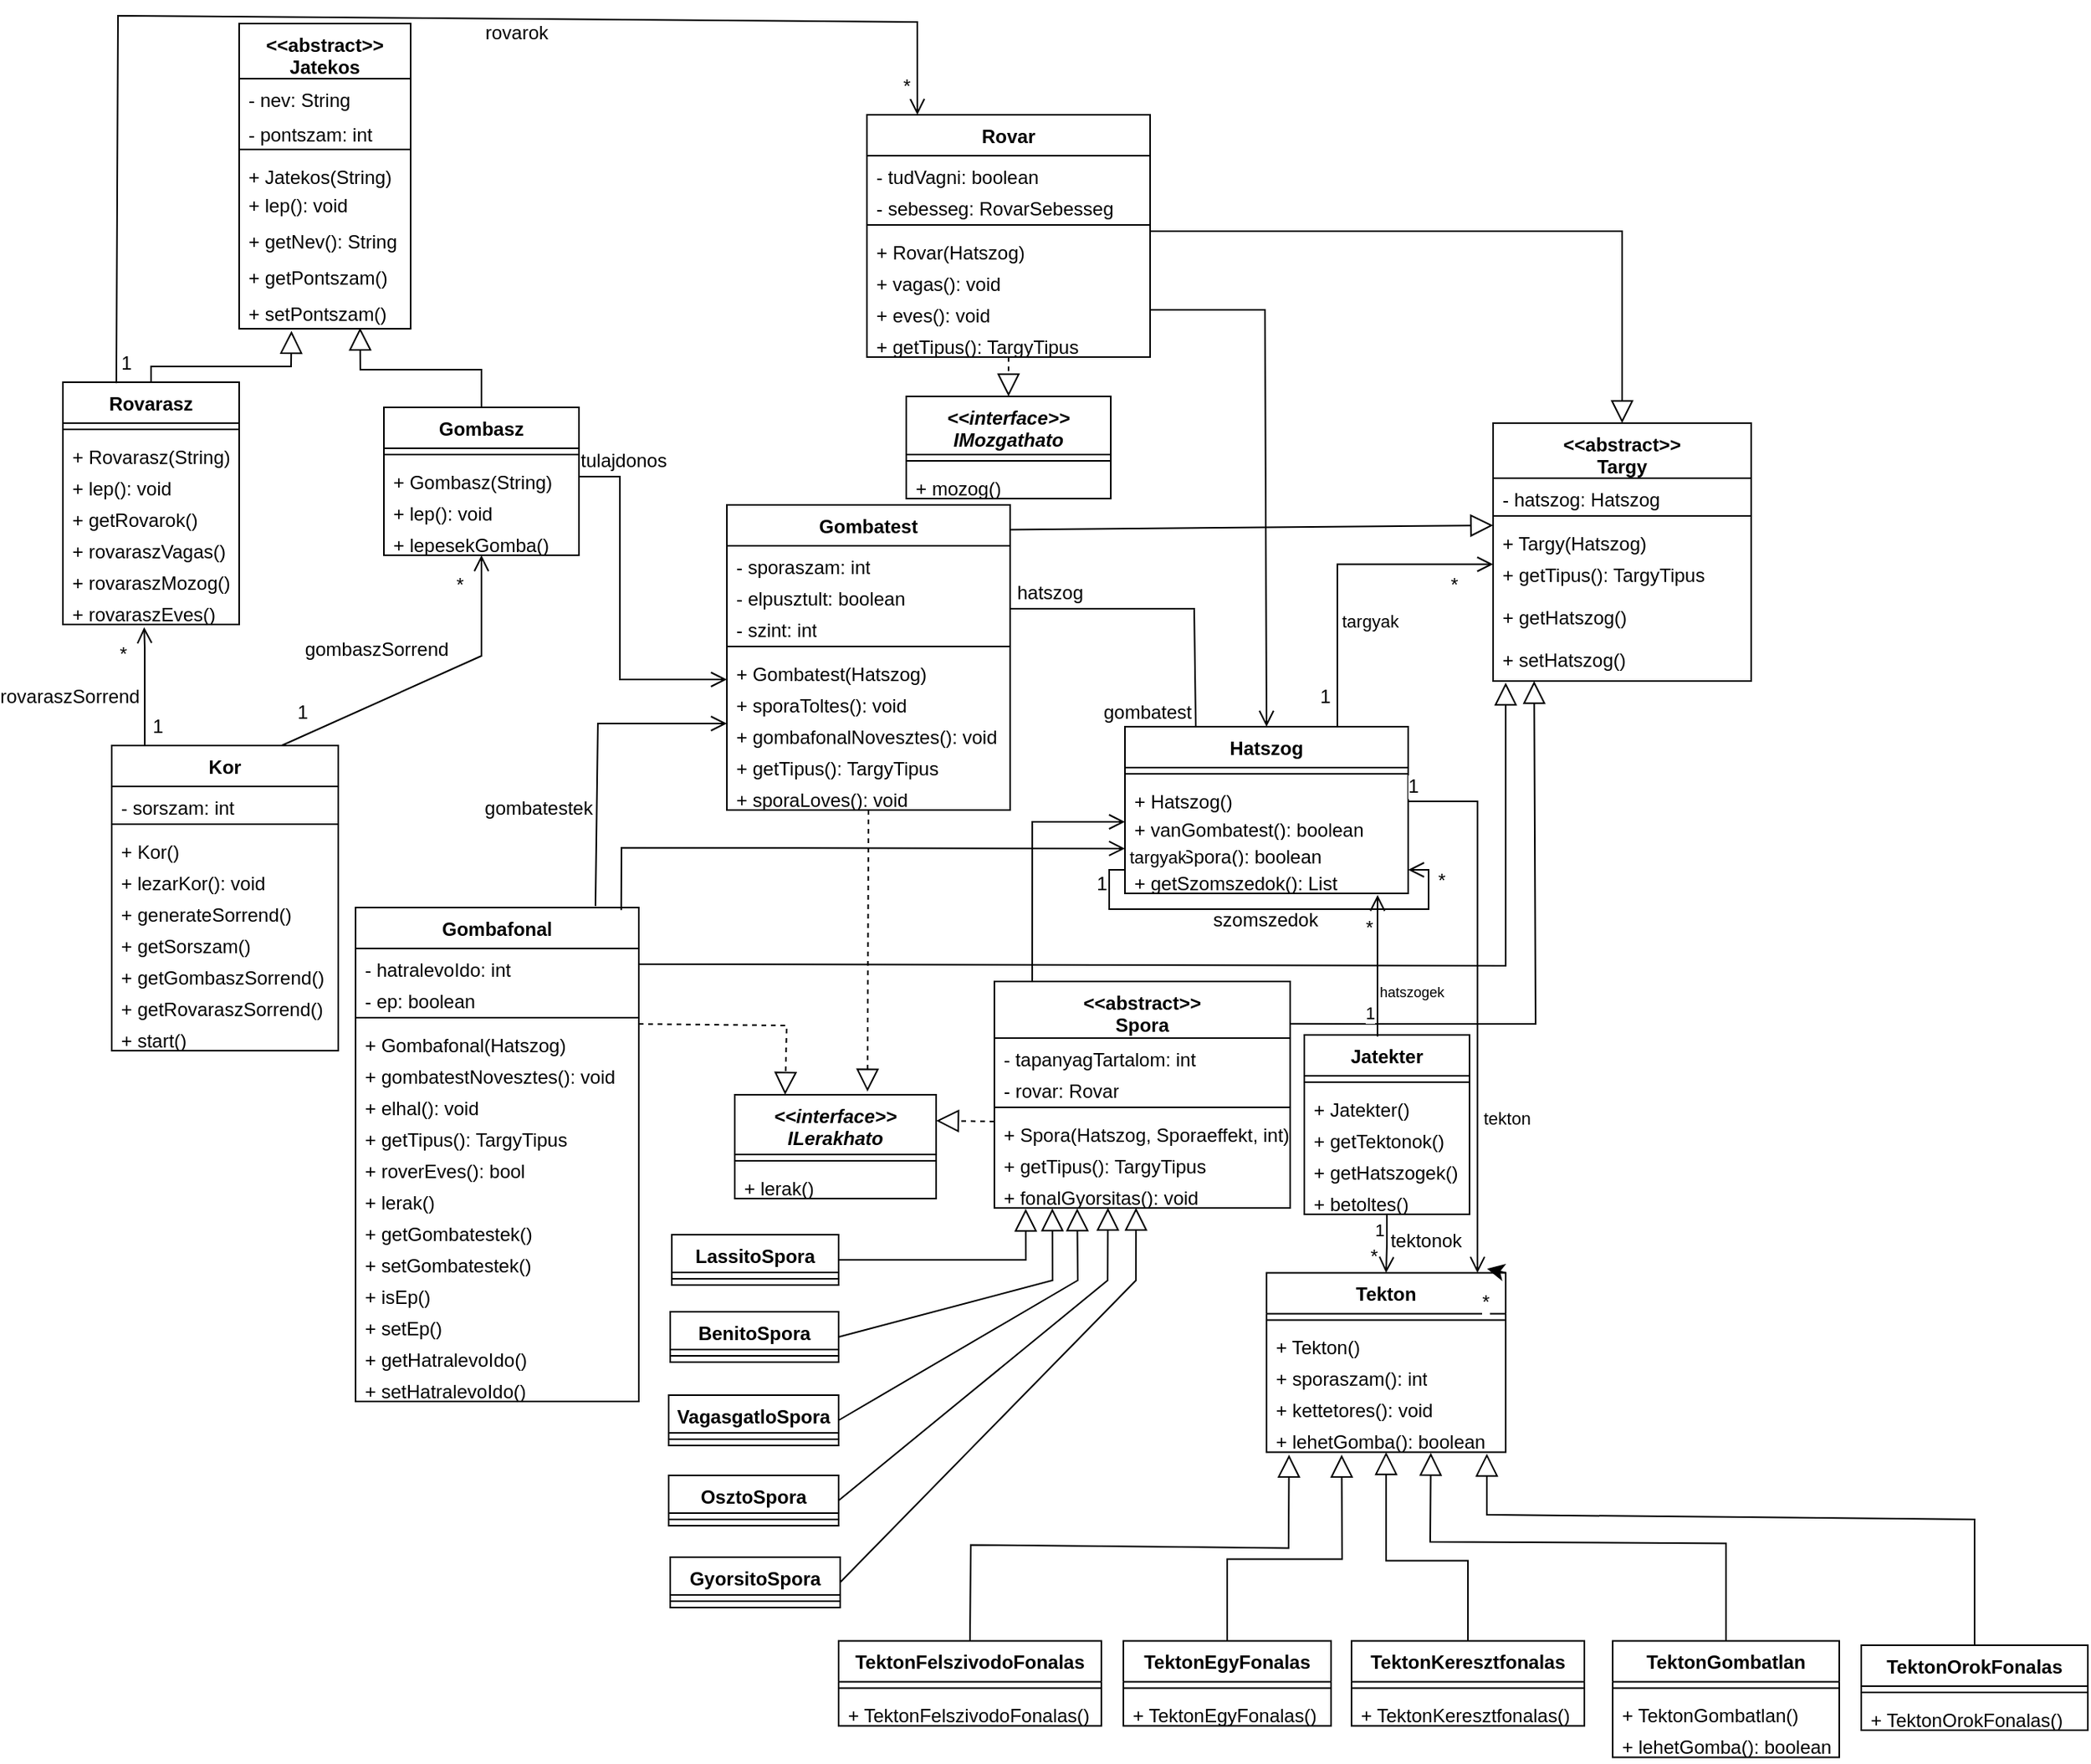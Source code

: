 <mxfile version="26.0.16">
  <diagram name="Page-1" id="vRRSxomSHntG567J4DJ3">
    <mxGraphModel dx="276" dy="570" grid="0" gridSize="10" guides="1" tooltips="1" connect="1" arrows="1" fold="1" page="0" pageScale="1" pageWidth="827" pageHeight="1169" math="0" shadow="0">
      <root>
        <mxCell id="0" />
        <mxCell id="1" parent="0" />
        <mxCell id="class_Gombafonal" value="Gombafonal" style="swimlane;fontStyle=1;align=center;verticalAlign=top;childLayout=stackLayout;horizontal=1;startSize=26;horizontalStack=0;resizeParent=1;resizeParentMax=0;resizeLast=0;collapsible=1;marginBottom=0;whiteSpace=wrap;html=1;" parent="1" vertex="1">
          <mxGeometry x="304" y="273" width="180" height="314" as="geometry" />
        </mxCell>
        <mxCell id="Gombafonal_attr1" value="- hatralevoIdo: int" style="text;strokeColor=none;fillColor=none;align=left;verticalAlign=top;spacingLeft=4;overflow=hidden;whiteSpace=wrap;html=1;" parent="class_Gombafonal" vertex="1">
          <mxGeometry y="26" width="180" height="20" as="geometry" />
        </mxCell>
        <mxCell id="Gombafonal_attr2" value="- ep: boolean" style="text;strokeColor=none;fillColor=none;align=left;verticalAlign=top;spacingLeft=4;overflow=hidden;whiteSpace=wrap;html=1;" parent="class_Gombafonal" vertex="1">
          <mxGeometry y="46" width="180" height="20" as="geometry" />
        </mxCell>
        <mxCell id="9DFByWhYnx9FNIS8Gmf9-10" value="" style="line;strokeWidth=1;fillColor=none;align=left;verticalAlign=middle;spacingTop=-1;spacingLeft=3;spacingRight=3;rotatable=0;labelPosition=right;points=[];portConstraint=eastwest;strokeColor=inherit;" parent="class_Gombafonal" vertex="1">
          <mxGeometry y="66" width="180" height="8" as="geometry" />
        </mxCell>
        <mxCell id="Gombafonal_meth1" value="+ Gombafonal(Hatszog)" style="text;strokeColor=none;fillColor=none;align=left;verticalAlign=top;spacingLeft=4;overflow=hidden;whiteSpace=wrap;html=1;" parent="class_Gombafonal" vertex="1">
          <mxGeometry y="74" width="180" height="20" as="geometry" />
        </mxCell>
        <mxCell id="Gombafonal_meth2" value="+ gombatestNovesztes(): void" style="text;strokeColor=none;fillColor=none;align=left;verticalAlign=top;spacingLeft=4;overflow=hidden;whiteSpace=wrap;html=1;" parent="class_Gombafonal" vertex="1">
          <mxGeometry y="94" width="180" height="20" as="geometry" />
        </mxCell>
        <mxCell id="Gombafonal_meth3" value="+ elhal(): void" style="text;strokeColor=none;fillColor=none;align=left;verticalAlign=top;spacingLeft=4;overflow=hidden;whiteSpace=wrap;html=1;" parent="class_Gombafonal" vertex="1">
          <mxGeometry y="114" width="180" height="20" as="geometry" />
        </mxCell>
        <mxCell id="Gombafonal_meth4" value="+ getTipus(): TargyTipus" style="text;strokeColor=none;fillColor=none;align=left;verticalAlign=top;spacingLeft=4;overflow=hidden;whiteSpace=wrap;html=1;" parent="class_Gombafonal" vertex="1">
          <mxGeometry y="134" width="180" height="20" as="geometry" />
        </mxCell>
        <mxCell id="9DFByWhYnx9FNIS8Gmf9-88" value="+ roverEves(): bool" style="text;strokeColor=none;fillColor=none;align=left;verticalAlign=top;spacingLeft=4;overflow=hidden;whiteSpace=wrap;html=1;" parent="class_Gombafonal" vertex="1">
          <mxGeometry y="154" width="180" height="20" as="geometry" />
        </mxCell>
        <mxCell id="9DFByWhYnx9FNIS8Gmf9-124" value="+ lerak()" style="text;strokeColor=none;fillColor=none;align=left;verticalAlign=top;spacingLeft=4;overflow=hidden;whiteSpace=wrap;html=1;" parent="class_Gombafonal" vertex="1">
          <mxGeometry y="174" width="180" height="20" as="geometry" />
        </mxCell>
        <mxCell id="9DFByWhYnx9FNIS8Gmf9-125" value="+ getGombatestek()" style="text;strokeColor=none;fillColor=none;align=left;verticalAlign=top;spacingLeft=4;overflow=hidden;whiteSpace=wrap;html=1;" parent="class_Gombafonal" vertex="1">
          <mxGeometry y="194" width="180" height="20" as="geometry" />
        </mxCell>
        <mxCell id="9DFByWhYnx9FNIS8Gmf9-126" value="+ setGombatestek()" style="text;strokeColor=none;fillColor=none;align=left;verticalAlign=top;spacingLeft=4;overflow=hidden;whiteSpace=wrap;html=1;" parent="class_Gombafonal" vertex="1">
          <mxGeometry y="214" width="180" height="20" as="geometry" />
        </mxCell>
        <mxCell id="9DFByWhYnx9FNIS8Gmf9-127" value="+ isEp()" style="text;strokeColor=none;fillColor=none;align=left;verticalAlign=top;spacingLeft=4;overflow=hidden;whiteSpace=wrap;html=1;" parent="class_Gombafonal" vertex="1">
          <mxGeometry y="234" width="180" height="20" as="geometry" />
        </mxCell>
        <mxCell id="9DFByWhYnx9FNIS8Gmf9-128" value="+ setEp()" style="text;strokeColor=none;fillColor=none;align=left;verticalAlign=top;spacingLeft=4;overflow=hidden;whiteSpace=wrap;html=1;" parent="class_Gombafonal" vertex="1">
          <mxGeometry y="254" width="180" height="20" as="geometry" />
        </mxCell>
        <mxCell id="9DFByWhYnx9FNIS8Gmf9-129" value="+ getHatralevoIdo()" style="text;strokeColor=none;fillColor=none;align=left;verticalAlign=top;spacingLeft=4;overflow=hidden;whiteSpace=wrap;html=1;" parent="class_Gombafonal" vertex="1">
          <mxGeometry y="274" width="180" height="20" as="geometry" />
        </mxCell>
        <mxCell id="9DFByWhYnx9FNIS8Gmf9-130" value="+ setHatralevoIdo()" style="text;strokeColor=none;fillColor=none;align=left;verticalAlign=top;spacingLeft=4;overflow=hidden;whiteSpace=wrap;html=1;" parent="class_Gombafonal" vertex="1">
          <mxGeometry y="294" width="180" height="20" as="geometry" />
        </mxCell>
        <mxCell id="class_Gombasz" value="Gombasz" style="swimlane;fontStyle=1;align=center;verticalAlign=top;childLayout=stackLayout;horizontal=1;startSize=26;horizontalStack=0;resizeParent=1;resizeParentMax=0;resizeLast=0;collapsible=1;marginBottom=0;whiteSpace=wrap;html=1;" parent="1" vertex="1">
          <mxGeometry x="322" y="-45" width="124" height="94" as="geometry" />
        </mxCell>
        <mxCell id="9DFByWhYnx9FNIS8Gmf9-11" value="" style="line;strokeWidth=1;fillColor=none;align=left;verticalAlign=middle;spacingTop=-1;spacingLeft=3;spacingRight=3;rotatable=0;labelPosition=right;points=[];portConstraint=eastwest;strokeColor=inherit;" parent="class_Gombasz" vertex="1">
          <mxGeometry y="26" width="124" height="8" as="geometry" />
        </mxCell>
        <mxCell id="Gombasz_meth1" value="+ Gombasz(String)" style="text;strokeColor=none;fillColor=none;align=left;verticalAlign=top;spacingLeft=4;overflow=hidden;whiteSpace=wrap;html=1;" parent="class_Gombasz" vertex="1">
          <mxGeometry y="34" width="124" height="20" as="geometry" />
        </mxCell>
        <mxCell id="Gombasz_meth2" value="+ lep(): void" style="text;strokeColor=none;fillColor=none;align=left;verticalAlign=top;spacingLeft=4;overflow=hidden;whiteSpace=wrap;html=1;" parent="class_Gombasz" vertex="1">
          <mxGeometry y="54" width="124" height="20" as="geometry" />
        </mxCell>
        <mxCell id="9DFByWhYnx9FNIS8Gmf9-131" value="+ lepesekGomba()" style="text;strokeColor=none;fillColor=none;align=left;verticalAlign=top;spacingLeft=4;overflow=hidden;whiteSpace=wrap;html=1;" parent="class_Gombasz" vertex="1">
          <mxGeometry y="74" width="124" height="20" as="geometry" />
        </mxCell>
        <mxCell id="class_Gombatest" value="Gombatest" style="swimlane;fontStyle=1;align=center;verticalAlign=top;childLayout=stackLayout;horizontal=1;startSize=26;horizontalStack=0;resizeParent=1;resizeParentMax=0;resizeLast=0;collapsible=1;marginBottom=0;whiteSpace=wrap;html=1;" parent="1" vertex="1">
          <mxGeometry x="540" y="17" width="180" height="194" as="geometry" />
        </mxCell>
        <mxCell id="Gombatest_attr1" value="- sporaszam: int" style="text;strokeColor=none;fillColor=none;align=left;verticalAlign=top;spacingLeft=4;overflow=hidden;whiteSpace=wrap;html=1;" parent="class_Gombatest" vertex="1">
          <mxGeometry y="26" width="180" height="20" as="geometry" />
        </mxCell>
        <mxCell id="Gombatest_attr2" value="- elpusztult: boolean" style="text;strokeColor=none;fillColor=none;align=left;verticalAlign=top;spacingLeft=4;overflow=hidden;whiteSpace=wrap;html=1;" parent="class_Gombatest" vertex="1">
          <mxGeometry y="46" width="180" height="20" as="geometry" />
        </mxCell>
        <mxCell id="Gombatest_attr3" value="- szint: int" style="text;strokeColor=none;fillColor=none;align=left;verticalAlign=top;spacingLeft=4;overflow=hidden;whiteSpace=wrap;html=1;" parent="class_Gombatest" vertex="1">
          <mxGeometry y="66" width="180" height="20" as="geometry" />
        </mxCell>
        <mxCell id="9DFByWhYnx9FNIS8Gmf9-14" value="" style="line;strokeWidth=1;fillColor=none;align=left;verticalAlign=middle;spacingTop=-1;spacingLeft=3;spacingRight=3;rotatable=0;labelPosition=right;points=[];portConstraint=eastwest;strokeColor=inherit;" parent="class_Gombatest" vertex="1">
          <mxGeometry y="86" width="180" height="8" as="geometry" />
        </mxCell>
        <mxCell id="Gombatest_meth1" value="+ Gombatest(Hatszog)" style="text;strokeColor=none;fillColor=none;align=left;verticalAlign=top;spacingLeft=4;overflow=hidden;whiteSpace=wrap;html=1;" parent="class_Gombatest" vertex="1">
          <mxGeometry y="94" width="180" height="20" as="geometry" />
        </mxCell>
        <mxCell id="Gombatest_meth2" value="+ sporaToltes(): void" style="text;strokeColor=none;fillColor=none;align=left;verticalAlign=top;spacingLeft=4;overflow=hidden;whiteSpace=wrap;html=1;" parent="class_Gombatest" vertex="1">
          <mxGeometry y="114" width="180" height="20" as="geometry" />
        </mxCell>
        <mxCell id="Gombatest_meth3" value="+ gombafonalNovesztes(): void" style="text;strokeColor=none;fillColor=none;align=left;verticalAlign=top;spacingLeft=4;overflow=hidden;whiteSpace=wrap;html=1;" parent="class_Gombatest" vertex="1">
          <mxGeometry y="134" width="180" height="20" as="geometry" />
        </mxCell>
        <mxCell id="Gombatest_meth4" value="+ getTipus(): TargyTipus" style="text;strokeColor=none;fillColor=none;align=left;verticalAlign=top;spacingLeft=4;overflow=hidden;whiteSpace=wrap;html=1;" parent="class_Gombatest" vertex="1">
          <mxGeometry y="154" width="180" height="20" as="geometry" />
        </mxCell>
        <mxCell id="Gombatest_meth5" value="+ sporaLoves(): void" style="text;strokeColor=none;fillColor=none;align=left;verticalAlign=top;spacingLeft=4;overflow=hidden;whiteSpace=wrap;html=1;" parent="class_Gombatest" vertex="1">
          <mxGeometry y="174" width="180" height="20" as="geometry" />
        </mxCell>
        <mxCell id="class_Hatszog" value="Hatszog" style="swimlane;fontStyle=1;align=center;verticalAlign=top;childLayout=stackLayout;horizontal=1;startSize=26;horizontalStack=0;resizeParent=1;resizeParentMax=0;resizeLast=0;collapsible=1;marginBottom=0;whiteSpace=wrap;html=1;" parent="1" vertex="1">
          <mxGeometry x="793" y="158" width="180" height="106" as="geometry" />
        </mxCell>
        <mxCell id="9DFByWhYnx9FNIS8Gmf9-25" value="" style="line;strokeWidth=1;fillColor=none;align=left;verticalAlign=middle;spacingTop=-1;spacingLeft=3;spacingRight=3;rotatable=0;labelPosition=right;points=[];portConstraint=eastwest;strokeColor=inherit;" parent="class_Hatszog" vertex="1">
          <mxGeometry y="26" width="180" height="8" as="geometry" />
        </mxCell>
        <mxCell id="Hatszog_meth1" value="+ Hatszog()" style="text;strokeColor=none;fillColor=none;align=left;verticalAlign=top;spacingLeft=4;overflow=hidden;whiteSpace=wrap;html=1;" parent="class_Hatszog" vertex="1">
          <mxGeometry y="34" width="180" height="18" as="geometry" />
        </mxCell>
        <mxCell id="Hatszog_meth2" value="+ vanGombatest(): boolean" style="text;strokeColor=none;fillColor=none;align=left;verticalAlign=top;spacingLeft=4;overflow=hidden;whiteSpace=wrap;html=1;" parent="class_Hatszog" vertex="1">
          <mxGeometry y="52" width="180" height="17" as="geometry" />
        </mxCell>
        <mxCell id="Hatszog_meth3" value="+ vanSpora(): boolean" style="text;strokeColor=none;fillColor=none;align=left;verticalAlign=top;spacingLeft=4;overflow=hidden;whiteSpace=wrap;html=1;" parent="class_Hatszog" vertex="1">
          <mxGeometry y="69" width="180" height="17" as="geometry" />
        </mxCell>
        <mxCell id="Hatszog_meth4" value="+ getSzomszedok(): List&lt;Hatszog&gt;" style="text;strokeColor=none;fillColor=none;align=left;verticalAlign=top;spacingLeft=4;overflow=hidden;whiteSpace=wrap;html=1;" parent="class_Hatszog" vertex="1">
          <mxGeometry y="86" width="180" height="20" as="geometry" />
        </mxCell>
        <mxCell id="9DFByWhYnx9FNIS8Gmf9-58" value="" style="endArrow=open;endFill=0;html=1;edgeStyle=orthogonalEdgeStyle;align=left;verticalAlign=top;rounded=0;fontSize=12;startSize=8;endSize=8;curved=0;exitX=0;exitY=0.25;exitDx=0;exitDy=0;entryX=1;entryY=0.25;entryDx=0;entryDy=0;" parent="class_Hatszog" source="Hatszog_meth4" target="Hatszog_meth4" edge="1">
          <mxGeometry x="-0.895" y="-28" relative="1" as="geometry">
            <mxPoint x="-38" y="135.48" as="sourcePoint" />
            <mxPoint x="211" y="104" as="targetPoint" />
            <mxPoint as="offset" />
            <Array as="points">
              <mxPoint x="-10" y="91" />
              <mxPoint x="-10" y="116" />
              <mxPoint x="193" y="116" />
              <mxPoint x="193" y="91" />
            </Array>
          </mxGeometry>
        </mxCell>
        <mxCell id="9DFByWhYnx9FNIS8Gmf9-59" value="targyak" style="edgeLabel;resizable=0;html=1;align=left;verticalAlign=bottom;" parent="9DFByWhYnx9FNIS8Gmf9-58" connectable="0" vertex="1">
          <mxGeometry x="-1" relative="1" as="geometry">
            <mxPoint x="1" as="offset" />
          </mxGeometry>
        </mxCell>
        <mxCell id="9DFByWhYnx9FNIS8Gmf9-60" value="*" style="edgeLabel;html=1;align=center;verticalAlign=middle;resizable=0;points=[];fontSize=12;" parent="9DFByWhYnx9FNIS8Gmf9-58" vertex="1" connectable="0">
          <mxGeometry x="0.654" relative="1" as="geometry">
            <mxPoint x="17" y="-18" as="offset" />
          </mxGeometry>
        </mxCell>
        <mxCell id="9DFByWhYnx9FNIS8Gmf9-62" value="1" style="edgeLabel;html=1;align=center;verticalAlign=middle;resizable=0;points=[];fontSize=12;" parent="9DFByWhYnx9FNIS8Gmf9-58" vertex="1" connectable="0">
          <mxGeometry x="-0.861" y="-2" relative="1" as="geometry">
            <mxPoint x="-3" as="offset" />
          </mxGeometry>
        </mxCell>
        <mxCell id="interface_ILerakhato" value="&lt;i&gt;&amp;lt;&amp;lt;interface&amp;gt;&amp;gt;&lt;/i&gt;&lt;i style=&quot;&quot;&gt;&lt;br&gt;ILerakhato&lt;/i&gt;" style="swimlane;fontStyle=1;align=center;verticalAlign=top;childLayout=stackLayout;horizontal=1;startSize=38;horizontalStack=0;resizeParent=1;resizeParentMax=0;resizeLast=0;collapsible=1;marginBottom=0;whiteSpace=wrap;html=1;" parent="1" vertex="1">
          <mxGeometry x="545" y="392" width="128" height="66" as="geometry" />
        </mxCell>
        <mxCell id="9DFByWhYnx9FNIS8Gmf9-18" value="" style="line;strokeWidth=1;fillColor=none;align=left;verticalAlign=middle;spacingTop=-1;spacingLeft=3;spacingRight=3;rotatable=0;labelPosition=right;points=[];portConstraint=eastwest;strokeColor=inherit;" parent="interface_ILerakhato" vertex="1">
          <mxGeometry y="38" width="128" height="8" as="geometry" />
        </mxCell>
        <mxCell id="9DFByWhYnx9FNIS8Gmf9-134" value="+ lerak()" style="text;strokeColor=none;fillColor=none;align=left;verticalAlign=top;spacingLeft=4;overflow=hidden;whiteSpace=wrap;html=1;" parent="interface_ILerakhato" vertex="1">
          <mxGeometry y="46" width="128" height="20" as="geometry" />
        </mxCell>
        <mxCell id="interface_IMozgathato" value="&lt;i&gt;&amp;lt;&amp;lt;interface&amp;gt;&amp;gt;&lt;br&gt;IMozgathato&lt;/i&gt;" style="swimlane;fontStyle=1;align=center;verticalAlign=top;childLayout=stackLayout;horizontal=1;startSize=37;horizontalStack=0;resizeParent=1;resizeParentMax=0;resizeLast=0;collapsible=1;marginBottom=0;whiteSpace=wrap;html=1;" parent="1" vertex="1">
          <mxGeometry x="654" y="-52" width="130" height="65" as="geometry" />
        </mxCell>
        <mxCell id="9DFByWhYnx9FNIS8Gmf9-19" value="" style="line;strokeWidth=1;fillColor=none;align=left;verticalAlign=middle;spacingTop=-1;spacingLeft=3;spacingRight=3;rotatable=0;labelPosition=right;points=[];portConstraint=eastwest;strokeColor=inherit;" parent="interface_IMozgathato" vertex="1">
          <mxGeometry y="37" width="130" height="8" as="geometry" />
        </mxCell>
        <mxCell id="9DFByWhYnx9FNIS8Gmf9-137" value="+ mozog()" style="text;strokeColor=none;fillColor=none;align=left;verticalAlign=top;spacingLeft=4;overflow=hidden;whiteSpace=wrap;html=1;" parent="interface_IMozgathato" vertex="1">
          <mxGeometry y="45" width="130" height="20" as="geometry" />
        </mxCell>
        <mxCell id="class_Jatekos" value="&amp;lt;&amp;lt;abstract&amp;gt;&amp;gt;&lt;br&gt;Jatekos" style="swimlane;fontStyle=1;align=center;verticalAlign=top;childLayout=stackLayout;horizontal=1;startSize=35;horizontalStack=0;resizeParent=1;resizeParentMax=0;resizeLast=0;collapsible=1;marginBottom=0;whiteSpace=wrap;html=1;" parent="1" vertex="1">
          <mxGeometry x="230" y="-289" width="109" height="194" as="geometry" />
        </mxCell>
        <mxCell id="Jatekos_attr1" value="- nev: String" style="text;strokeColor=none;fillColor=none;align=left;verticalAlign=top;spacingLeft=4;overflow=hidden;whiteSpace=wrap;html=1;" parent="class_Jatekos" vertex="1">
          <mxGeometry y="35" width="109" height="22" as="geometry" />
        </mxCell>
        <mxCell id="Jatekos_attr2" value="- pontszam: int" style="text;strokeColor=none;fillColor=none;align=left;verticalAlign=top;spacingLeft=4;overflow=hidden;whiteSpace=wrap;html=1;" parent="class_Jatekos" vertex="1">
          <mxGeometry y="57" width="109" height="19" as="geometry" />
        </mxCell>
        <mxCell id="9DFByWhYnx9FNIS8Gmf9-12" value="" style="line;strokeWidth=1;fillColor=none;align=left;verticalAlign=middle;spacingTop=-1;spacingLeft=3;spacingRight=3;rotatable=0;labelPosition=right;points=[];portConstraint=eastwest;strokeColor=inherit;" parent="class_Jatekos" vertex="1">
          <mxGeometry y="76" width="109" height="8" as="geometry" />
        </mxCell>
        <mxCell id="Jatekos_meth1" value="+ Jatekos(String)" style="text;strokeColor=none;fillColor=none;align=left;verticalAlign=top;spacingLeft=4;overflow=hidden;whiteSpace=wrap;html=1;" parent="class_Jatekos" vertex="1">
          <mxGeometry y="84" width="109" height="18" as="geometry" />
        </mxCell>
        <mxCell id="Jatekos_meth2" value="+ lep(): void" style="text;strokeColor=none;fillColor=none;align=left;verticalAlign=top;spacingLeft=4;overflow=hidden;whiteSpace=wrap;html=1;" parent="class_Jatekos" vertex="1">
          <mxGeometry y="102" width="109" height="23" as="geometry" />
        </mxCell>
        <mxCell id="9DFByWhYnx9FNIS8Gmf9-100" value="+ getNev(): String" style="text;strokeColor=none;fillColor=none;align=left;verticalAlign=top;spacingLeft=4;overflow=hidden;whiteSpace=wrap;html=1;" parent="class_Jatekos" vertex="1">
          <mxGeometry y="125" width="109" height="23" as="geometry" />
        </mxCell>
        <mxCell id="9DFByWhYnx9FNIS8Gmf9-101" value="+ getPontszam()" style="text;strokeColor=none;fillColor=none;align=left;verticalAlign=top;spacingLeft=4;overflow=hidden;whiteSpace=wrap;html=1;" parent="class_Jatekos" vertex="1">
          <mxGeometry y="148" width="109" height="23" as="geometry" />
        </mxCell>
        <mxCell id="9DFByWhYnx9FNIS8Gmf9-106" value="+ setPontszam()" style="text;strokeColor=none;fillColor=none;align=left;verticalAlign=top;spacingLeft=4;overflow=hidden;whiteSpace=wrap;html=1;" parent="class_Jatekos" vertex="1">
          <mxGeometry y="171" width="109" height="23" as="geometry" />
        </mxCell>
        <mxCell id="class_Jatekter" value="Jatekter" style="swimlane;fontStyle=1;align=center;verticalAlign=top;childLayout=stackLayout;horizontal=1;startSize=26;horizontalStack=0;resizeParent=1;resizeParentMax=0;resizeLast=0;collapsible=1;marginBottom=0;whiteSpace=wrap;html=1;" parent="1" vertex="1">
          <mxGeometry x="907" y="354" width="105" height="114" as="geometry" />
        </mxCell>
        <mxCell id="9DFByWhYnx9FNIS8Gmf9-9" value="" style="line;strokeWidth=1;fillColor=none;align=left;verticalAlign=middle;spacingTop=-1;spacingLeft=3;spacingRight=3;rotatable=0;labelPosition=right;points=[];portConstraint=eastwest;strokeColor=inherit;" parent="class_Jatekter" vertex="1">
          <mxGeometry y="26" width="105" height="8" as="geometry" />
        </mxCell>
        <mxCell id="Jatekter_meth1" value="+ Jatekter()" style="text;strokeColor=none;fillColor=none;align=left;verticalAlign=top;spacingLeft=4;overflow=hidden;whiteSpace=wrap;html=1;" parent="class_Jatekter" vertex="1">
          <mxGeometry y="34" width="105" height="20" as="geometry" />
        </mxCell>
        <mxCell id="9DFByWhYnx9FNIS8Gmf9-109" value="+ getTektonok()" style="text;strokeColor=none;fillColor=none;align=left;verticalAlign=top;spacingLeft=4;overflow=hidden;whiteSpace=wrap;html=1;" parent="class_Jatekter" vertex="1">
          <mxGeometry y="54" width="105" height="20" as="geometry" />
        </mxCell>
        <mxCell id="9DFByWhYnx9FNIS8Gmf9-110" value="+ getHatszogek()" style="text;strokeColor=none;fillColor=none;align=left;verticalAlign=top;spacingLeft=4;overflow=hidden;whiteSpace=wrap;html=1;" parent="class_Jatekter" vertex="1">
          <mxGeometry y="74" width="105" height="20" as="geometry" />
        </mxCell>
        <mxCell id="9DFByWhYnx9FNIS8Gmf9-111" value="+ betoltes()" style="text;strokeColor=none;fillColor=none;align=left;verticalAlign=top;spacingLeft=4;overflow=hidden;whiteSpace=wrap;html=1;" parent="class_Jatekter" vertex="1">
          <mxGeometry y="94" width="105" height="20" as="geometry" />
        </mxCell>
        <mxCell id="class_Kor" value="Kor" style="swimlane;fontStyle=1;align=center;verticalAlign=top;childLayout=stackLayout;horizontal=1;startSize=26;horizontalStack=0;resizeParent=1;resizeParentMax=0;resizeLast=0;collapsible=1;marginBottom=0;whiteSpace=wrap;html=1;" parent="1" vertex="1">
          <mxGeometry x="149" y="170" width="144" height="194" as="geometry" />
        </mxCell>
        <mxCell id="Kor_attr1" value="- sorszam: int" style="text;strokeColor=none;fillColor=none;align=left;verticalAlign=top;spacingLeft=4;overflow=hidden;whiteSpace=wrap;html=1;" parent="class_Kor" vertex="1">
          <mxGeometry y="26" width="144" height="20" as="geometry" />
        </mxCell>
        <mxCell id="9DFByWhYnx9FNIS8Gmf9-16" value="" style="line;strokeWidth=1;fillColor=none;align=left;verticalAlign=middle;spacingTop=-1;spacingLeft=3;spacingRight=3;rotatable=0;labelPosition=right;points=[];portConstraint=eastwest;strokeColor=inherit;" parent="class_Kor" vertex="1">
          <mxGeometry y="46" width="144" height="8" as="geometry" />
        </mxCell>
        <mxCell id="Kor_meth1" value="+ Kor()" style="text;strokeColor=none;fillColor=none;align=left;verticalAlign=top;spacingLeft=4;overflow=hidden;whiteSpace=wrap;html=1;" parent="class_Kor" vertex="1">
          <mxGeometry y="54" width="144" height="20" as="geometry" />
        </mxCell>
        <mxCell id="Kor_meth3" value="+ lezarKor(): void" style="text;strokeColor=none;fillColor=none;align=left;verticalAlign=top;spacingLeft=4;overflow=hidden;whiteSpace=wrap;html=1;" parent="class_Kor" vertex="1">
          <mxGeometry y="74" width="144" height="20" as="geometry" />
        </mxCell>
        <mxCell id="9DFByWhYnx9FNIS8Gmf9-116" value="+ generateSorrend()" style="text;strokeColor=none;fillColor=none;align=left;verticalAlign=top;spacingLeft=4;overflow=hidden;whiteSpace=wrap;html=1;" parent="class_Kor" vertex="1">
          <mxGeometry y="94" width="144" height="20" as="geometry" />
        </mxCell>
        <mxCell id="9DFByWhYnx9FNIS8Gmf9-117" value="+ getSorszam()" style="text;strokeColor=none;fillColor=none;align=left;verticalAlign=top;spacingLeft=4;overflow=hidden;whiteSpace=wrap;html=1;" parent="class_Kor" vertex="1">
          <mxGeometry y="114" width="144" height="20" as="geometry" />
        </mxCell>
        <mxCell id="9DFByWhYnx9FNIS8Gmf9-118" value="+ getGombaszSorrend()" style="text;strokeColor=none;fillColor=none;align=left;verticalAlign=top;spacingLeft=4;overflow=hidden;whiteSpace=wrap;html=1;" parent="class_Kor" vertex="1">
          <mxGeometry y="134" width="144" height="20" as="geometry" />
        </mxCell>
        <mxCell id="9DFByWhYnx9FNIS8Gmf9-119" value="+ getRovaraszSorrend()" style="text;strokeColor=none;fillColor=none;align=left;verticalAlign=top;spacingLeft=4;overflow=hidden;whiteSpace=wrap;html=1;" parent="class_Kor" vertex="1">
          <mxGeometry y="154" width="144" height="20" as="geometry" />
        </mxCell>
        <mxCell id="9DFByWhYnx9FNIS8Gmf9-120" value="+ start()" style="text;strokeColor=none;fillColor=none;align=left;verticalAlign=top;spacingLeft=4;overflow=hidden;whiteSpace=wrap;html=1;" parent="class_Kor" vertex="1">
          <mxGeometry y="174" width="144" height="20" as="geometry" />
        </mxCell>
        <mxCell id="class_Rovar" value="Rovar" style="swimlane;fontStyle=1;align=center;verticalAlign=top;childLayout=stackLayout;horizontal=1;startSize=26;horizontalStack=0;resizeParent=1;resizeParentMax=0;resizeLast=0;collapsible=1;marginBottom=0;whiteSpace=wrap;html=1;" parent="1" vertex="1">
          <mxGeometry x="629" y="-231" width="180" height="154" as="geometry" />
        </mxCell>
        <mxCell id="Rovar_attr1" value="- tudVagni: boolean" style="text;strokeColor=none;fillColor=none;align=left;verticalAlign=top;spacingLeft=4;overflow=hidden;whiteSpace=wrap;html=1;" parent="class_Rovar" vertex="1">
          <mxGeometry y="26" width="180" height="20" as="geometry" />
        </mxCell>
        <mxCell id="Rovar_attr2" value="- sebesseg: RovarSebesseg" style="text;strokeColor=none;fillColor=none;align=left;verticalAlign=top;spacingLeft=4;overflow=hidden;whiteSpace=wrap;html=1;" parent="class_Rovar" vertex="1">
          <mxGeometry y="46" width="180" height="20" as="geometry" />
        </mxCell>
        <mxCell id="9DFByWhYnx9FNIS8Gmf9-15" value="" style="line;strokeWidth=1;fillColor=none;align=left;verticalAlign=middle;spacingTop=-1;spacingLeft=3;spacingRight=3;rotatable=0;labelPosition=right;points=[];portConstraint=eastwest;strokeColor=inherit;" parent="class_Rovar" vertex="1">
          <mxGeometry y="66" width="180" height="8" as="geometry" />
        </mxCell>
        <mxCell id="Rovar_meth1" value="+ Rovar(Hatszog)" style="text;strokeColor=none;fillColor=none;align=left;verticalAlign=top;spacingLeft=4;overflow=hidden;whiteSpace=wrap;html=1;" parent="class_Rovar" vertex="1">
          <mxGeometry y="74" width="180" height="20" as="geometry" />
        </mxCell>
        <mxCell id="Rovar_meth2" value="+ vagas(): void" style="text;strokeColor=none;fillColor=none;align=left;verticalAlign=top;spacingLeft=4;overflow=hidden;whiteSpace=wrap;html=1;" parent="class_Rovar" vertex="1">
          <mxGeometry y="94" width="180" height="20" as="geometry" />
        </mxCell>
        <mxCell id="Rovar_meth3" value="+ eves(): void" style="text;strokeColor=none;fillColor=none;align=left;verticalAlign=top;spacingLeft=4;overflow=hidden;whiteSpace=wrap;html=1;" parent="class_Rovar" vertex="1">
          <mxGeometry y="114" width="180" height="20" as="geometry" />
        </mxCell>
        <mxCell id="Rovar_meth4" value="+ getTipus(): TargyTipus" style="text;strokeColor=none;fillColor=none;align=left;verticalAlign=top;spacingLeft=4;overflow=hidden;whiteSpace=wrap;html=1;" parent="class_Rovar" vertex="1">
          <mxGeometry y="134" width="180" height="20" as="geometry" />
        </mxCell>
        <mxCell id="class_Rovarasz" value="Rovarasz" style="swimlane;fontStyle=1;align=center;verticalAlign=top;childLayout=stackLayout;horizontal=1;startSize=26;horizontalStack=0;resizeParent=1;resizeParentMax=0;resizeLast=0;collapsible=1;marginBottom=0;whiteSpace=wrap;html=1;" parent="1" vertex="1">
          <mxGeometry x="118" y="-61" width="112" height="154" as="geometry" />
        </mxCell>
        <mxCell id="9DFByWhYnx9FNIS8Gmf9-22" value="" style="line;strokeWidth=1;fillColor=none;align=left;verticalAlign=middle;spacingTop=-1;spacingLeft=3;spacingRight=3;rotatable=0;labelPosition=right;points=[];portConstraint=eastwest;strokeColor=inherit;" parent="class_Rovarasz" vertex="1">
          <mxGeometry y="26" width="112" height="8" as="geometry" />
        </mxCell>
        <mxCell id="Rovarasz_meth1" value="+ Rovarasz(String)" style="text;strokeColor=none;fillColor=none;align=left;verticalAlign=top;spacingLeft=4;overflow=hidden;whiteSpace=wrap;html=1;" parent="class_Rovarasz" vertex="1">
          <mxGeometry y="34" width="112" height="20" as="geometry" />
        </mxCell>
        <mxCell id="Rovarasz_meth2" value="+ lep(): void" style="text;strokeColor=none;fillColor=none;align=left;verticalAlign=top;spacingLeft=4;overflow=hidden;whiteSpace=wrap;html=1;" parent="class_Rovarasz" vertex="1">
          <mxGeometry y="54" width="112" height="20" as="geometry" />
        </mxCell>
        <mxCell id="9DFByWhYnx9FNIS8Gmf9-89" value="+ getRovarok()" style="text;strokeColor=none;fillColor=none;align=left;verticalAlign=top;spacingLeft=4;overflow=hidden;whiteSpace=wrap;html=1;" parent="class_Rovarasz" vertex="1">
          <mxGeometry y="74" width="112" height="20" as="geometry" />
        </mxCell>
        <mxCell id="9DFByWhYnx9FNIS8Gmf9-97" value="+ rovaraszVagas()" style="text;strokeColor=none;fillColor=none;align=left;verticalAlign=top;spacingLeft=4;overflow=hidden;whiteSpace=wrap;html=1;" parent="class_Rovarasz" vertex="1">
          <mxGeometry y="94" width="112" height="20" as="geometry" />
        </mxCell>
        <mxCell id="9DFByWhYnx9FNIS8Gmf9-98" value="+ rovaraszMozog()" style="text;strokeColor=none;fillColor=none;align=left;verticalAlign=top;spacingLeft=4;overflow=hidden;whiteSpace=wrap;html=1;" parent="class_Rovarasz" vertex="1">
          <mxGeometry y="114" width="112" height="20" as="geometry" />
        </mxCell>
        <mxCell id="9DFByWhYnx9FNIS8Gmf9-99" value="+ rovaraszEves()" style="text;strokeColor=none;fillColor=none;align=left;verticalAlign=top;spacingLeft=4;overflow=hidden;whiteSpace=wrap;html=1;" parent="class_Rovarasz" vertex="1">
          <mxGeometry y="134" width="112" height="20" as="geometry" />
        </mxCell>
        <mxCell id="class_Spora" value="&lt;div&gt;&amp;lt;&amp;lt;abstract&amp;gt;&amp;gt;&lt;/div&gt;Spora" style="swimlane;fontStyle=1;align=center;verticalAlign=top;childLayout=stackLayout;horizontal=1;startSize=36;horizontalStack=0;resizeParent=1;resizeParentMax=0;resizeLast=0;collapsible=1;marginBottom=0;whiteSpace=wrap;html=1;" parent="1" vertex="1">
          <mxGeometry x="710" y="320" width="188" height="144" as="geometry" />
        </mxCell>
        <mxCell id="Spora_attr1" value="- tapanyagTartalom: int" style="text;strokeColor=none;fillColor=none;align=left;verticalAlign=top;spacingLeft=4;overflow=hidden;whiteSpace=wrap;html=1;" parent="class_Spora" vertex="1">
          <mxGeometry y="36" width="188" height="20" as="geometry" />
        </mxCell>
        <mxCell id="Spora_attr2" value="- rovar: Rovar" style="text;strokeColor=none;fillColor=none;align=left;verticalAlign=top;spacingLeft=4;overflow=hidden;whiteSpace=wrap;html=1;" parent="class_Spora" vertex="1">
          <mxGeometry y="56" width="188" height="20" as="geometry" />
        </mxCell>
        <mxCell id="9DFByWhYnx9FNIS8Gmf9-23" value="" style="line;strokeWidth=1;fillColor=none;align=left;verticalAlign=middle;spacingTop=-1;spacingLeft=3;spacingRight=3;rotatable=0;labelPosition=right;points=[];portConstraint=eastwest;strokeColor=inherit;" parent="class_Spora" vertex="1">
          <mxGeometry y="76" width="188" height="8" as="geometry" />
        </mxCell>
        <mxCell id="Spora_meth1" value="+ Spora(Hatszog, Sporaeffekt, int)" style="text;strokeColor=none;fillColor=none;align=left;verticalAlign=top;spacingLeft=4;overflow=hidden;whiteSpace=wrap;html=1;" parent="class_Spora" vertex="1">
          <mxGeometry y="84" width="188" height="20" as="geometry" />
        </mxCell>
        <mxCell id="Spora_meth2" value="+ getTipus(): TargyTipus" style="text;strokeColor=none;fillColor=none;align=left;verticalAlign=top;spacingLeft=4;overflow=hidden;whiteSpace=wrap;html=1;" parent="class_Spora" vertex="1">
          <mxGeometry y="104" width="188" height="20" as="geometry" />
        </mxCell>
        <mxCell id="Spora_meth3" value="+ fonalGyorsitas(): void" style="text;strokeColor=none;fillColor=none;align=left;verticalAlign=top;spacingLeft=4;overflow=hidden;whiteSpace=wrap;html=1;" parent="class_Spora" vertex="1">
          <mxGeometry y="124" width="188" height="20" as="geometry" />
        </mxCell>
        <mxCell id="class_Targy" value="&amp;lt;&amp;lt;abstract&amp;gt;&amp;gt;&lt;br&gt;Targy" style="swimlane;fontStyle=1;align=center;verticalAlign=top;childLayout=stackLayout;horizontal=1;startSize=35;horizontalStack=0;resizeParent=1;resizeParentMax=0;resizeLast=0;collapsible=1;marginBottom=0;whiteSpace=wrap;html=1;" parent="1" vertex="1">
          <mxGeometry x="1027" y="-35" width="164" height="164" as="geometry" />
        </mxCell>
        <mxCell id="Targy_attr1" value="- hatszog: Hatszog" style="text;strokeColor=none;fillColor=none;align=left;verticalAlign=top;spacingLeft=4;overflow=hidden;whiteSpace=wrap;html=1;" parent="class_Targy" vertex="1">
          <mxGeometry y="35" width="164" height="20" as="geometry" />
        </mxCell>
        <mxCell id="9DFByWhYnx9FNIS8Gmf9-13" value="" style="line;strokeWidth=1;fillColor=none;align=left;verticalAlign=middle;spacingTop=-1;spacingLeft=3;spacingRight=3;rotatable=0;labelPosition=right;points=[];portConstraint=eastwest;strokeColor=inherit;" parent="class_Targy" vertex="1">
          <mxGeometry y="55" width="164" height="8" as="geometry" />
        </mxCell>
        <mxCell id="Targy_meth1" value="+ Targy(Hatszog)" style="text;strokeColor=none;fillColor=none;align=left;verticalAlign=top;spacingLeft=4;overflow=hidden;whiteSpace=wrap;html=1;" parent="class_Targy" vertex="1">
          <mxGeometry y="63" width="164" height="20" as="geometry" />
        </mxCell>
        <mxCell id="Targy_meth2" value="+ getTipus(): TargyTipus" style="text;strokeColor=none;fillColor=none;align=left;verticalAlign=top;spacingLeft=4;overflow=hidden;whiteSpace=wrap;html=1;" parent="class_Targy" vertex="1">
          <mxGeometry y="83" width="164" height="27" as="geometry" />
        </mxCell>
        <mxCell id="9DFByWhYnx9FNIS8Gmf9-121" value="+ getHatszog()" style="text;strokeColor=none;fillColor=none;align=left;verticalAlign=top;spacingLeft=4;overflow=hidden;whiteSpace=wrap;html=1;" parent="class_Targy" vertex="1">
          <mxGeometry y="110" width="164" height="27" as="geometry" />
        </mxCell>
        <mxCell id="9DFByWhYnx9FNIS8Gmf9-122" value="+ setHatszog()" style="text;strokeColor=none;fillColor=none;align=left;verticalAlign=top;spacingLeft=4;overflow=hidden;whiteSpace=wrap;html=1;" parent="class_Targy" vertex="1">
          <mxGeometry y="137" width="164" height="27" as="geometry" />
        </mxCell>
        <mxCell id="class_Tekton" value="Tekton" style="swimlane;fontStyle=1;align=center;verticalAlign=top;childLayout=stackLayout;horizontal=1;startSize=26;horizontalStack=0;resizeParent=1;resizeParentMax=0;resizeLast=0;collapsible=1;marginBottom=0;whiteSpace=wrap;html=1;" parent="1" vertex="1">
          <mxGeometry x="883" y="505.2" width="152" height="114" as="geometry" />
        </mxCell>
        <mxCell id="9DFByWhYnx9FNIS8Gmf9-26" value="" style="line;strokeWidth=1;fillColor=none;align=left;verticalAlign=middle;spacingTop=-1;spacingLeft=3;spacingRight=3;rotatable=0;labelPosition=right;points=[];portConstraint=eastwest;strokeColor=inherit;" parent="class_Tekton" vertex="1">
          <mxGeometry y="26" width="152" height="8" as="geometry" />
        </mxCell>
        <mxCell id="Tekton_meth1" value="+ Tekton()" style="text;strokeColor=none;fillColor=none;align=left;verticalAlign=top;spacingLeft=4;overflow=hidden;whiteSpace=wrap;html=1;" parent="class_Tekton" vertex="1">
          <mxGeometry y="34" width="152" height="20" as="geometry" />
        </mxCell>
        <mxCell id="Tekton_meth2" value="+ sporaszam(): int" style="text;strokeColor=none;fillColor=none;align=left;verticalAlign=top;spacingLeft=4;overflow=hidden;whiteSpace=wrap;html=1;" parent="class_Tekton" vertex="1">
          <mxGeometry y="54" width="152" height="20" as="geometry" />
        </mxCell>
        <mxCell id="Tekton_meth3" value="+ kettetores(): void" style="text;strokeColor=none;fillColor=none;align=left;verticalAlign=top;spacingLeft=4;overflow=hidden;whiteSpace=wrap;html=1;" parent="class_Tekton" vertex="1">
          <mxGeometry y="74" width="152" height="20" as="geometry" />
        </mxCell>
        <mxCell id="Tekton_meth4" value="+ lehetGomba(): boolean" style="text;strokeColor=none;fillColor=none;align=left;verticalAlign=top;spacingLeft=4;overflow=hidden;whiteSpace=wrap;html=1;" parent="class_Tekton" vertex="1">
          <mxGeometry y="94" width="152" height="20" as="geometry" />
        </mxCell>
        <mxCell id="class_TektonEgyFonalas" value="TektonEgyFonalas" style="swimlane;fontStyle=1;align=center;verticalAlign=top;childLayout=stackLayout;horizontal=1;startSize=26;horizontalStack=0;resizeParent=1;resizeParentMax=0;resizeLast=0;collapsible=1;marginBottom=0;whiteSpace=wrap;html=1;" parent="1" vertex="1">
          <mxGeometry x="792" y="739.2" width="132" height="54" as="geometry" />
        </mxCell>
        <mxCell id="9DFByWhYnx9FNIS8Gmf9-20" value="" style="line;strokeWidth=1;fillColor=none;align=left;verticalAlign=middle;spacingTop=-1;spacingLeft=3;spacingRight=3;rotatable=0;labelPosition=right;points=[];portConstraint=eastwest;strokeColor=inherit;" parent="class_TektonEgyFonalas" vertex="1">
          <mxGeometry y="26" width="132" height="8" as="geometry" />
        </mxCell>
        <mxCell id="TektonEgyFonalas_meth1" value="+ TektonEgyFonalas()" style="text;strokeColor=none;fillColor=none;align=left;verticalAlign=top;spacingLeft=4;overflow=hidden;whiteSpace=wrap;html=1;" parent="class_TektonEgyFonalas" vertex="1">
          <mxGeometry y="34" width="132" height="20" as="geometry" />
        </mxCell>
        <mxCell id="class_TektonFelszivodoFonalas" value="TektonFelszivodoFonalas" style="swimlane;fontStyle=1;align=center;verticalAlign=top;childLayout=stackLayout;horizontal=1;startSize=26;horizontalStack=0;resizeParent=1;resizeParentMax=0;resizeLast=0;collapsible=1;marginBottom=0;whiteSpace=wrap;html=1;" parent="1" vertex="1">
          <mxGeometry x="611" y="739.2" width="167" height="54" as="geometry" />
        </mxCell>
        <mxCell id="9DFByWhYnx9FNIS8Gmf9-17" value="" style="line;strokeWidth=1;fillColor=none;align=left;verticalAlign=middle;spacingTop=-1;spacingLeft=3;spacingRight=3;rotatable=0;labelPosition=right;points=[];portConstraint=eastwest;strokeColor=inherit;" parent="class_TektonFelszivodoFonalas" vertex="1">
          <mxGeometry y="26" width="167" height="8" as="geometry" />
        </mxCell>
        <mxCell id="TektonFelszivodoFonalas_meth1" value="+ TektonFelszivodoFonalas()" style="text;strokeColor=none;fillColor=none;align=left;verticalAlign=top;spacingLeft=4;overflow=hidden;whiteSpace=wrap;html=1;" parent="class_TektonFelszivodoFonalas" vertex="1">
          <mxGeometry y="34" width="167" height="20" as="geometry" />
        </mxCell>
        <mxCell id="class_TektonGombatlan" value="TektonGombatlan" style="swimlane;fontStyle=1;align=center;verticalAlign=top;childLayout=stackLayout;horizontal=1;startSize=26;horizontalStack=0;resizeParent=1;resizeParentMax=0;resizeLast=0;collapsible=1;marginBottom=0;whiteSpace=wrap;html=1;" parent="1" vertex="1">
          <mxGeometry x="1103" y="739.2" width="144" height="74" as="geometry" />
        </mxCell>
        <mxCell id="9DFByWhYnx9FNIS8Gmf9-21" value="" style="line;strokeWidth=1;fillColor=none;align=left;verticalAlign=middle;spacingTop=-1;spacingLeft=3;spacingRight=3;rotatable=0;labelPosition=right;points=[];portConstraint=eastwest;strokeColor=inherit;" parent="class_TektonGombatlan" vertex="1">
          <mxGeometry y="26" width="144" height="8" as="geometry" />
        </mxCell>
        <mxCell id="TektonGombatlan_meth1" value="+ TektonGombatlan()" style="text;strokeColor=none;fillColor=none;align=left;verticalAlign=top;spacingLeft=4;overflow=hidden;whiteSpace=wrap;html=1;" parent="class_TektonGombatlan" vertex="1">
          <mxGeometry y="34" width="144" height="20" as="geometry" />
        </mxCell>
        <mxCell id="TektonGombatlan_meth2" value="+ lehetGomba(): boolean" style="text;strokeColor=none;fillColor=none;align=left;verticalAlign=top;spacingLeft=4;overflow=hidden;whiteSpace=wrap;html=1;" parent="class_TektonGombatlan" vertex="1">
          <mxGeometry y="54" width="144" height="20" as="geometry" />
        </mxCell>
        <mxCell id="class_TektonKeresztfonalas" value="TektonKeresztfonalas" style="swimlane;fontStyle=1;align=center;verticalAlign=top;childLayout=stackLayout;horizontal=1;startSize=26;horizontalStack=0;resizeParent=1;resizeParentMax=0;resizeLast=0;collapsible=1;marginBottom=0;whiteSpace=wrap;html=1;" parent="1" vertex="1">
          <mxGeometry x="937" y="739.2" width="148" height="54" as="geometry" />
        </mxCell>
        <mxCell id="9DFByWhYnx9FNIS8Gmf9-24" value="" style="line;strokeWidth=1;fillColor=none;align=left;verticalAlign=middle;spacingTop=-1;spacingLeft=3;spacingRight=3;rotatable=0;labelPosition=right;points=[];portConstraint=eastwest;strokeColor=inherit;" parent="class_TektonKeresztfonalas" vertex="1">
          <mxGeometry y="26" width="148" height="8" as="geometry" />
        </mxCell>
        <mxCell id="TektonKeresztfonalas_meth1" value="+ TektonKeresztfonalas()" style="text;strokeColor=none;fillColor=none;align=left;verticalAlign=top;spacingLeft=4;overflow=hidden;whiteSpace=wrap;html=1;" parent="class_TektonKeresztfonalas" vertex="1">
          <mxGeometry y="34" width="148" height="20" as="geometry" />
        </mxCell>
        <mxCell id="9DFByWhYnx9FNIS8Gmf9-3" value="" style="endArrow=block;dashed=1;endFill=0;endSize=12;html=1;rounded=0;fontSize=12;curved=1;exitX=0.5;exitY=1;exitDx=0;exitDy=0;entryX=0.5;entryY=0;entryDx=0;entryDy=0;" parent="1" source="Rovar_meth4" target="interface_IMozgathato" edge="1">
          <mxGeometry width="160" relative="1" as="geometry">
            <mxPoint x="536" y="207" as="sourcePoint" />
            <mxPoint x="696" y="207" as="targetPoint" />
          </mxGeometry>
        </mxCell>
        <mxCell id="9DFByWhYnx9FNIS8Gmf9-30" value="" style="endArrow=block;endFill=0;endSize=12;html=1;rounded=0;fontSize=12;curved=0;exitX=1;exitY=0;exitDx=0;exitDy=0;entryX=0.5;entryY=0;entryDx=0;entryDy=0;" parent="1" source="Rovar_meth1" target="class_Targy" edge="1">
          <mxGeometry width="160" relative="1" as="geometry">
            <mxPoint x="1006" y="-193" as="sourcePoint" />
            <mxPoint x="1166" y="-193" as="targetPoint" />
            <Array as="points">
              <mxPoint x="1109" y="-157" />
            </Array>
          </mxGeometry>
        </mxCell>
        <mxCell id="9DFByWhYnx9FNIS8Gmf9-32" value="" style="endArrow=open;endFill=0;html=1;edgeStyle=orthogonalEdgeStyle;align=left;verticalAlign=top;rounded=0;fontSize=12;startSize=8;endSize=8;curved=0;entryX=0.5;entryY=0;entryDx=0;entryDy=0;exitX=0.5;exitY=1;exitDx=0;exitDy=0;" parent="1" source="9DFByWhYnx9FNIS8Gmf9-111" target="class_Tekton" edge="1">
          <mxGeometry x="0.154" y="25" relative="1" as="geometry">
            <mxPoint x="930" y="480" as="sourcePoint" />
            <mxPoint x="1069" y="497" as="targetPoint" />
            <mxPoint as="offset" />
          </mxGeometry>
        </mxCell>
        <mxCell id="9DFByWhYnx9FNIS8Gmf9-33" value="1" style="edgeLabel;resizable=0;html=1;align=left;verticalAlign=bottom;" parent="9DFByWhYnx9FNIS8Gmf9-32" connectable="0" vertex="1">
          <mxGeometry x="-1" relative="1" as="geometry">
            <mxPoint x="-10" y="18" as="offset" />
          </mxGeometry>
        </mxCell>
        <mxCell id="9DFByWhYnx9FNIS8Gmf9-34" value="*" style="edgeLabel;html=1;align=center;verticalAlign=middle;resizable=0;points=[];fontSize=12;" parent="9DFByWhYnx9FNIS8Gmf9-32" vertex="1" connectable="0">
          <mxGeometry x="0.654" relative="1" as="geometry">
            <mxPoint x="-8" y="-4" as="offset" />
          </mxGeometry>
        </mxCell>
        <mxCell id="9DFByWhYnx9FNIS8Gmf9-107" value="&lt;span style=&quot;text-align: left;&quot;&gt;tektonok&lt;/span&gt;" style="edgeLabel;html=1;align=center;verticalAlign=middle;resizable=0;points=[];fontSize=12;" parent="9DFByWhYnx9FNIS8Gmf9-32" vertex="1" connectable="0">
          <mxGeometry x="0.114" y="2" relative="1" as="geometry">
            <mxPoint x="23" y="-4" as="offset" />
          </mxGeometry>
        </mxCell>
        <mxCell id="9DFByWhYnx9FNIS8Gmf9-35" value="" style="endArrow=block;endSize=12;endFill=0;html=1;rounded=0;fontSize=12;curved=0;exitX=0.5;exitY=0;exitDx=0;exitDy=0;entryX=0.094;entryY=1.083;entryDx=0;entryDy=0;entryPerimeter=0;" parent="1" source="class_TektonFelszivodoFonalas" target="Tekton_meth4" edge="1">
          <mxGeometry x="-0.325" y="21" width="160" relative="1" as="geometry">
            <mxPoint x="1252" y="383.7" as="sourcePoint" />
            <mxPoint x="1412" y="383.7" as="targetPoint" />
            <Array as="points">
              <mxPoint x="695" y="678.2" />
              <mxPoint x="897" y="680.2" />
            </Array>
            <mxPoint as="offset" />
          </mxGeometry>
        </mxCell>
        <mxCell id="9DFByWhYnx9FNIS8Gmf9-40" value="" style="endArrow=block;endSize=12;endFill=0;html=1;rounded=0;fontSize=12;curved=0;exitX=0.5;exitY=0;exitDx=0;exitDy=0;entryX=0.314;entryY=1.083;entryDx=0;entryDy=0;entryPerimeter=0;" parent="1" source="class_TektonEgyFonalas" target="Tekton_meth4" edge="1">
          <mxGeometry x="-0.325" y="21" width="160" relative="1" as="geometry">
            <mxPoint x="901" y="734.2" as="sourcePoint" />
            <mxPoint x="1103" y="616.2" as="targetPoint" />
            <Array as="points">
              <mxPoint x="858" y="687.2" />
              <mxPoint x="931" y="687.2" />
            </Array>
            <mxPoint as="offset" />
          </mxGeometry>
        </mxCell>
        <mxCell id="9DFByWhYnx9FNIS8Gmf9-41" value="" style="endArrow=block;endSize=12;endFill=0;html=1;rounded=0;fontSize=12;curved=0;exitX=0.5;exitY=0;exitDx=0;exitDy=0;entryX=0.5;entryY=1;entryDx=0;entryDy=0;" parent="1" source="class_TektonKeresztfonalas" target="Tekton_meth4" edge="1">
          <mxGeometry x="-0.325" y="21" width="160" relative="1" as="geometry">
            <mxPoint x="981" y="718.2" as="sourcePoint" />
            <mxPoint x="1183" y="600.2" as="targetPoint" />
            <Array as="points">
              <mxPoint x="1011" y="688.2" />
              <mxPoint x="959" y="688.2" />
            </Array>
            <mxPoint as="offset" />
          </mxGeometry>
        </mxCell>
        <mxCell id="9DFByWhYnx9FNIS8Gmf9-42" value="" style="endArrow=block;endSize=12;endFill=0;html=1;rounded=0;fontSize=12;curved=0;exitX=0.5;exitY=0;exitDx=0;exitDy=0;entryX=0.687;entryY=1.024;entryDx=0;entryDy=0;entryPerimeter=0;" parent="1" source="class_TektonGombatlan" target="Tekton_meth4" edge="1">
          <mxGeometry x="-0.325" y="21" width="160" relative="1" as="geometry">
            <mxPoint x="1074" y="707.2" as="sourcePoint" />
            <mxPoint x="1276" y="589.2" as="targetPoint" />
            <Array as="points">
              <mxPoint x="1175" y="677.2" />
              <mxPoint x="987" y="676.2" />
            </Array>
            <mxPoint as="offset" />
          </mxGeometry>
        </mxCell>
        <mxCell id="9DFByWhYnx9FNIS8Gmf9-43" value="" style="endArrow=open;endSize=8;endFill=0;html=1;rounded=0;fontSize=12;curved=0;exitX=1;exitY=0.5;exitDx=0;exitDy=0;entryX=0.5;entryY=0;entryDx=0;entryDy=0;" parent="1" source="Rovar_meth3" target="class_Hatszog" edge="1">
          <mxGeometry x="-0.325" y="21" width="160" relative="1" as="geometry">
            <mxPoint x="898" y="-77" as="sourcePoint" />
            <mxPoint x="1058" y="-77" as="targetPoint" />
            <mxPoint as="offset" />
            <Array as="points">
              <mxPoint x="882" y="-107" />
            </Array>
          </mxGeometry>
        </mxCell>
        <mxCell id="9DFByWhYnx9FNIS8Gmf9-44" value="" style="endArrow=open;endSize=8;endFill=0;html=1;rounded=0;fontSize=12;curved=0;exitX=1;exitY=0.5;exitDx=0;exitDy=0;" parent="1" source="Gombasz_meth1" edge="1">
          <mxGeometry x="-0.325" y="21" width="160" relative="1" as="geometry">
            <mxPoint x="395" y="-102" as="sourcePoint" />
            <mxPoint x="540" y="128" as="targetPoint" />
            <mxPoint as="offset" />
            <Array as="points">
              <mxPoint x="472" y="-1" />
              <mxPoint x="472" y="128" />
            </Array>
          </mxGeometry>
        </mxCell>
        <mxCell id="9DFByWhYnx9FNIS8Gmf9-133" value="tulajdonos" style="edgeLabel;html=1;align=center;verticalAlign=middle;resizable=0;points=[];fontSize=12;" parent="9DFByWhYnx9FNIS8Gmf9-44" vertex="1" connectable="0">
          <mxGeometry x="-0.867" y="1" relative="1" as="geometry">
            <mxPoint x="13" y="-9" as="offset" />
          </mxGeometry>
        </mxCell>
        <mxCell id="9DFByWhYnx9FNIS8Gmf9-45" value="" style="endArrow=open;endSize=8;endFill=0;html=1;rounded=0;fontSize=12;curved=0;exitX=0.847;exitY=-0.003;exitDx=0;exitDy=0;exitPerimeter=0;entryX=0;entryY=0.25;entryDx=0;entryDy=0;" parent="1" source="class_Gombafonal" target="Gombatest_meth3" edge="1">
          <mxGeometry x="-0.325" y="21" width="160" relative="1" as="geometry">
            <mxPoint x="443" y="138" as="sourcePoint" />
            <mxPoint x="550" y="138" as="targetPoint" />
            <mxPoint as="offset" />
            <Array as="points">
              <mxPoint x="458" y="156" />
            </Array>
          </mxGeometry>
        </mxCell>
        <mxCell id="9DFByWhYnx9FNIS8Gmf9-123" value="gombatestek" style="edgeLabel;html=1;align=center;verticalAlign=middle;resizable=0;points=[];fontSize=12;" parent="9DFByWhYnx9FNIS8Gmf9-45" vertex="1" connectable="0">
          <mxGeometry x="-0.307" relative="1" as="geometry">
            <mxPoint x="-38" y="6" as="offset" />
          </mxGeometry>
        </mxCell>
        <mxCell id="9DFByWhYnx9FNIS8Gmf9-46" value="" style="endArrow=none;endSize=8;endFill=0;html=1;rounded=0;fontSize=12;curved=0;exitX=1;exitY=0;exitDx=0;exitDy=0;entryX=0.25;entryY=0;entryDx=0;entryDy=0;strokeColor=default;startFill=0;" parent="1" source="Gombatest_attr3" target="class_Hatszog" edge="1">
          <mxGeometry x="-0.325" y="21" width="160" relative="1" as="geometry">
            <mxPoint x="752" y="131" as="sourcePoint" />
            <mxPoint x="859" y="131" as="targetPoint" />
            <mxPoint as="offset" />
            <Array as="points">
              <mxPoint x="837" y="83" />
            </Array>
          </mxGeometry>
        </mxCell>
        <mxCell id="9DFByWhYnx9FNIS8Gmf9-47" value="hatszog" style="edgeLabel;html=1;align=center;verticalAlign=middle;resizable=0;points=[];fontSize=12;" parent="9DFByWhYnx9FNIS8Gmf9-46" vertex="1" connectable="0">
          <mxGeometry x="-0.701" y="2" relative="1" as="geometry">
            <mxPoint x="-4" y="-8" as="offset" />
          </mxGeometry>
        </mxCell>
        <mxCell id="9DFByWhYnx9FNIS8Gmf9-48" value="gombatest" style="edgeLabel;html=1;align=center;verticalAlign=middle;resizable=0;points=[];fontSize=12;" parent="9DFByWhYnx9FNIS8Gmf9-46" vertex="1" connectable="0">
          <mxGeometry x="0.802" y="1" relative="1" as="geometry">
            <mxPoint x="-32" y="10" as="offset" />
          </mxGeometry>
        </mxCell>
        <mxCell id="9DFByWhYnx9FNIS8Gmf9-49" value="" style="endArrow=block;endSize=12;endFill=0;html=1;rounded=0;fontSize=12;curved=0;exitX=0.5;exitY=1;exitDx=0;exitDy=0;entryX=0.659;entryY=-0.031;entryDx=0;entryDy=0;dashed=1;entryPerimeter=0;" parent="1" source="Gombatest_meth5" target="interface_ILerakhato" edge="1">
          <mxGeometry x="-0.325" y="21" width="160" relative="1" as="geometry">
            <mxPoint x="586" y="268" as="sourcePoint" />
            <mxPoint x="746" y="268" as="targetPoint" />
            <mxPoint as="offset" />
          </mxGeometry>
        </mxCell>
        <mxCell id="9DFByWhYnx9FNIS8Gmf9-50" value="" style="endArrow=block;endSize=12;endFill=0;html=1;rounded=0;fontSize=12;curved=0;exitX=0;exitY=0.25;exitDx=0;exitDy=0;dashed=1;entryX=1;entryY=0.25;entryDx=0;entryDy=0;" parent="1" source="Spora_meth1" target="interface_ILerakhato" edge="1">
          <mxGeometry x="-0.325" y="21" width="160" relative="1" as="geometry">
            <mxPoint x="640" y="221" as="sourcePoint" />
            <mxPoint x="683" y="430" as="targetPoint" />
            <mxPoint as="offset" />
          </mxGeometry>
        </mxCell>
        <mxCell id="9DFByWhYnx9FNIS8Gmf9-51" value="" style="endArrow=block;endSize=12;endFill=0;html=1;rounded=0;fontSize=12;curved=0;exitX=1;exitY=0;exitDx=0;exitDy=0;dashed=1;entryX=0.25;entryY=0;entryDx=0;entryDy=0;" parent="1" source="Gombafonal_meth1" target="interface_ILerakhato" edge="1">
          <mxGeometry x="-0.325" y="21" width="160" relative="1" as="geometry">
            <mxPoint x="730" y="429" as="sourcePoint" />
            <mxPoint x="684" y="430" as="targetPoint" />
            <mxPoint as="offset" />
            <Array as="points">
              <mxPoint x="578" y="348" />
            </Array>
          </mxGeometry>
        </mxCell>
        <mxCell id="9DFByWhYnx9FNIS8Gmf9-52" value="" style="endArrow=block;endSize=12;endFill=0;html=1;rounded=0;fontSize=12;curved=0;exitX=1.002;exitY=0.081;exitDx=0;exitDy=0;exitPerimeter=0;entryX=0;entryY=0.1;entryDx=0;entryDy=0;entryPerimeter=0;" parent="1" source="class_Gombatest" target="Targy_meth1" edge="1">
          <mxGeometry x="-0.325" y="21" width="160" relative="1" as="geometry">
            <mxPoint x="781" y="38" as="sourcePoint" />
            <mxPoint x="1024" y="33" as="targetPoint" />
            <mxPoint as="offset" />
          </mxGeometry>
        </mxCell>
        <mxCell id="9DFByWhYnx9FNIS8Gmf9-53" value="" style="endArrow=block;endSize=12;endFill=0;html=1;rounded=0;fontSize=12;curved=0;entryX=0.159;entryY=1;entryDx=0;entryDy=0;entryPerimeter=0;exitX=1.002;exitY=0.187;exitDx=0;exitDy=0;exitPerimeter=0;" parent="1" source="class_Spora" target="9DFByWhYnx9FNIS8Gmf9-122" edge="1">
          <mxGeometry x="-0.325" y="21" width="160" relative="1" as="geometry">
            <mxPoint x="902" y="347" as="sourcePoint" />
            <mxPoint x="1053" y="133" as="targetPoint" />
            <mxPoint as="offset" />
            <Array as="points">
              <mxPoint x="1054" y="347" />
            </Array>
          </mxGeometry>
        </mxCell>
        <mxCell id="9DFByWhYnx9FNIS8Gmf9-54" value="" style="endArrow=block;endSize=12;endFill=0;html=1;rounded=0;fontSize=12;curved=0;exitX=1;exitY=0.5;exitDx=0;exitDy=0;" parent="1" source="Gombafonal_attr1" edge="1">
          <mxGeometry x="-0.325" y="21" width="160" relative="1" as="geometry">
            <mxPoint x="550" y="292.75" as="sourcePoint" />
            <mxPoint x="1035" y="130" as="targetPoint" />
            <mxPoint as="offset" />
            <Array as="points">
              <mxPoint x="1035" y="310" />
            </Array>
          </mxGeometry>
        </mxCell>
        <mxCell id="9DFByWhYnx9FNIS8Gmf9-55" value="" style="endArrow=open;endFill=0;html=1;edgeStyle=orthogonalEdgeStyle;align=left;verticalAlign=top;rounded=0;fontSize=12;startSize=8;endSize=8;curved=0;exitX=0.75;exitY=0;exitDx=0;exitDy=0;entryX=0;entryY=0.25;entryDx=0;entryDy=0;" parent="1" source="class_Hatszog" target="Targy_meth2" edge="1">
          <mxGeometry x="-0.895" y="-28" relative="1" as="geometry">
            <mxPoint x="963" y="-42" as="sourcePoint" />
            <mxPoint x="963" y="112" as="targetPoint" />
            <mxPoint as="offset" />
          </mxGeometry>
        </mxCell>
        <mxCell id="9DFByWhYnx9FNIS8Gmf9-56" value="targyak" style="edgeLabel;resizable=0;html=1;align=left;verticalAlign=bottom;" parent="9DFByWhYnx9FNIS8Gmf9-55" connectable="0" vertex="1">
          <mxGeometry x="-1" relative="1" as="geometry">
            <mxPoint x="1" y="-59" as="offset" />
          </mxGeometry>
        </mxCell>
        <mxCell id="9DFByWhYnx9FNIS8Gmf9-57" value="*" style="edgeLabel;html=1;align=center;verticalAlign=middle;resizable=0;points=[];fontSize=12;" parent="9DFByWhYnx9FNIS8Gmf9-55" vertex="1" connectable="0">
          <mxGeometry x="0.654" relative="1" as="geometry">
            <mxPoint x="10" y="13" as="offset" />
          </mxGeometry>
        </mxCell>
        <mxCell id="9DFByWhYnx9FNIS8Gmf9-63" value="1" style="edgeLabel;html=1;align=center;verticalAlign=middle;resizable=0;points=[];fontSize=12;" parent="9DFByWhYnx9FNIS8Gmf9-55" vertex="1" connectable="0">
          <mxGeometry x="-0.654" relative="1" as="geometry">
            <mxPoint x="-8" y="16" as="offset" />
          </mxGeometry>
        </mxCell>
        <mxCell id="9DFByWhYnx9FNIS8Gmf9-61" value="szomszedok" style="text;html=1;align=center;verticalAlign=middle;resizable=0;points=[];autosize=1;strokeColor=none;fillColor=none;fontSize=12;" parent="1" vertex="1">
          <mxGeometry x="839" y="268" width="85" height="26" as="geometry" />
        </mxCell>
        <mxCell id="9DFByWhYnx9FNIS8Gmf9-64" value="" style="endArrow=open;endFill=0;html=1;edgeStyle=orthogonalEdgeStyle;align=left;verticalAlign=top;rounded=0;fontSize=12;startSize=8;endSize=8;curved=0;exitX=1;exitY=0.75;exitDx=0;exitDy=0;entryX=0.882;entryY=0;entryDx=0;entryDy=0;entryPerimeter=0;" parent="1" source="Hatszog_meth1" target="class_Tekton" edge="1">
          <mxGeometry x="-0.895" y="-28" relative="1" as="geometry">
            <mxPoint x="977" y="505" as="sourcePoint" />
            <mxPoint x="1076" y="454" as="targetPoint" />
            <mxPoint as="offset" />
          </mxGeometry>
        </mxCell>
        <mxCell id="9DFByWhYnx9FNIS8Gmf9-65" value="tekton" style="edgeLabel;resizable=0;html=1;align=left;verticalAlign=bottom;" parent="9DFByWhYnx9FNIS8Gmf9-64" connectable="0" vertex="1">
          <mxGeometry x="-1" relative="1" as="geometry">
            <mxPoint x="46" y="210" as="offset" />
          </mxGeometry>
        </mxCell>
        <mxCell id="9DFByWhYnx9FNIS8Gmf9-66" value="*" style="edgeLabel;html=1;align=center;verticalAlign=middle;resizable=0;points=[];fontSize=12;" parent="9DFByWhYnx9FNIS8Gmf9-64" vertex="1" connectable="0">
          <mxGeometry x="0.654" relative="1" as="geometry">
            <mxPoint x="5" y="78" as="offset" />
          </mxGeometry>
        </mxCell>
        <mxCell id="9DFByWhYnx9FNIS8Gmf9-68" value="1" style="edgeLabel;html=1;align=center;verticalAlign=middle;resizable=0;points=[];fontSize=12;" parent="9DFByWhYnx9FNIS8Gmf9-64" vertex="1" connectable="0">
          <mxGeometry x="-0.956" y="-2" relative="1" as="geometry">
            <mxPoint x="-5" y="-12" as="offset" />
          </mxGeometry>
        </mxCell>
        <mxCell id="9DFByWhYnx9FNIS8Gmf9-69" value="" style="endArrow=open;endFill=0;html=1;edgeStyle=orthogonalEdgeStyle;align=left;verticalAlign=top;rounded=0;fontSize=12;startSize=8;endSize=8;curved=0;entryX=0;entryY=0.5;entryDx=0;entryDy=0;exitX=0.128;exitY=-0.002;exitDx=0;exitDy=0;exitPerimeter=0;" parent="1" source="class_Spora" target="Hatszog_meth2" edge="1">
          <mxGeometry x="-0.895" y="-28" relative="1" as="geometry">
            <mxPoint x="731" y="288" as="sourcePoint" />
            <mxPoint x="728" y="232" as="targetPoint" />
            <mxPoint as="offset" />
          </mxGeometry>
        </mxCell>
        <mxCell id="9DFByWhYnx9FNIS8Gmf9-73" value="" style="endArrow=block;endSize=12;endFill=0;html=1;rounded=0;fontSize=12;curved=0;exitX=0.5;exitY=0;exitDx=0;exitDy=0;entryX=0.705;entryY=0.972;entryDx=0;entryDy=0;entryPerimeter=0;" parent="1" source="class_Gombasz" target="9DFByWhYnx9FNIS8Gmf9-106" edge="1">
          <mxGeometry x="-0.325" y="21" width="160" relative="1" as="geometry">
            <mxPoint x="309" y="43" as="sourcePoint" />
            <mxPoint x="469" y="43" as="targetPoint" />
            <mxPoint as="offset" />
            <Array as="points">
              <mxPoint x="384" y="-69" />
              <mxPoint x="307" y="-69" />
            </Array>
          </mxGeometry>
        </mxCell>
        <mxCell id="9DFByWhYnx9FNIS8Gmf9-74" value="" style="endArrow=block;endSize=12;endFill=0;html=1;rounded=0;fontSize=12;curved=0;exitX=0.5;exitY=0;exitDx=0;exitDy=0;entryX=0.305;entryY=1.061;entryDx=0;entryDy=0;entryPerimeter=0;" parent="1" source="class_Rovarasz" target="9DFByWhYnx9FNIS8Gmf9-106" edge="1">
          <mxGeometry x="-0.325" y="21" width="160" relative="1" as="geometry">
            <mxPoint x="155" y="62" as="sourcePoint" />
            <mxPoint x="81" y="-5" as="targetPoint" />
            <mxPoint as="offset" />
            <Array as="points">
              <mxPoint x="174" y="-71" />
              <mxPoint x="263" y="-71" />
            </Array>
          </mxGeometry>
        </mxCell>
        <mxCell id="9DFByWhYnx9FNIS8Gmf9-75" value="" style="endArrow=open;endSize=8;endFill=0;html=1;rounded=0;fontSize=12;curved=0;exitX=0.146;exitY=0;exitDx=0;exitDy=0;entryX=0.461;entryY=1.09;entryDx=0;entryDy=0;entryPerimeter=0;exitPerimeter=0;" parent="1" source="class_Kor" target="9DFByWhYnx9FNIS8Gmf9-99" edge="1">
          <mxGeometry x="-0.325" y="21" width="160" relative="1" as="geometry">
            <mxPoint x="116" y="244" as="sourcePoint" />
            <mxPoint x="172" y="52" as="targetPoint" />
            <mxPoint as="offset" />
            <Array as="points">
              <mxPoint x="170" y="108" />
            </Array>
          </mxGeometry>
        </mxCell>
        <mxCell id="9DFByWhYnx9FNIS8Gmf9-76" value="*" style="edgeLabel;html=1;align=center;verticalAlign=middle;resizable=0;points=[];fontSize=12;" parent="9DFByWhYnx9FNIS8Gmf9-75" vertex="1" connectable="0">
          <mxGeometry x="0.766" y="2" relative="1" as="geometry">
            <mxPoint x="-12" y="8" as="offset" />
          </mxGeometry>
        </mxCell>
        <mxCell id="9DFByWhYnx9FNIS8Gmf9-77" value="1" style="edgeLabel;html=1;align=center;verticalAlign=middle;resizable=0;points=[];fontSize=12;" parent="9DFByWhYnx9FNIS8Gmf9-75" vertex="1" connectable="0">
          <mxGeometry x="-0.539" y="2" relative="1" as="geometry">
            <mxPoint x="10" y="5" as="offset" />
          </mxGeometry>
        </mxCell>
        <mxCell id="9DFByWhYnx9FNIS8Gmf9-82" value="rovaraszSorrend" style="edgeLabel;html=1;align=center;verticalAlign=middle;resizable=0;points=[];fontSize=12;" parent="9DFByWhYnx9FNIS8Gmf9-75" vertex="1" connectable="0">
          <mxGeometry x="0.347" y="3" relative="1" as="geometry">
            <mxPoint x="-45" y="19" as="offset" />
          </mxGeometry>
        </mxCell>
        <mxCell id="9DFByWhYnx9FNIS8Gmf9-78" value="" style="endArrow=open;endSize=8;endFill=0;html=1;rounded=0;fontSize=12;curved=0;exitX=0.75;exitY=0;exitDx=0;exitDy=0;entryX=0.5;entryY=1;entryDx=0;entryDy=0;" parent="1" source="class_Kor" target="9DFByWhYnx9FNIS8Gmf9-131" edge="1">
          <mxGeometry x="-0.325" y="21" width="160" relative="1" as="geometry">
            <mxPoint x="346" y="127" as="sourcePoint" />
            <mxPoint x="384" y="59" as="targetPoint" />
            <mxPoint as="offset" />
            <Array as="points">
              <mxPoint x="384" y="113" />
            </Array>
          </mxGeometry>
        </mxCell>
        <mxCell id="9DFByWhYnx9FNIS8Gmf9-79" value="*" style="edgeLabel;html=1;align=center;verticalAlign=middle;resizable=0;points=[];fontSize=12;" parent="9DFByWhYnx9FNIS8Gmf9-78" vertex="1" connectable="0">
          <mxGeometry x="0.766" y="2" relative="1" as="geometry">
            <mxPoint x="-12" y="-5" as="offset" />
          </mxGeometry>
        </mxCell>
        <mxCell id="9DFByWhYnx9FNIS8Gmf9-80" value="1" style="edgeLabel;html=1;align=center;verticalAlign=middle;resizable=0;points=[];fontSize=12;" parent="9DFByWhYnx9FNIS8Gmf9-78" vertex="1" connectable="0">
          <mxGeometry x="-0.539" y="2" relative="1" as="geometry">
            <mxPoint x="-29" as="offset" />
          </mxGeometry>
        </mxCell>
        <mxCell id="9DFByWhYnx9FNIS8Gmf9-81" value="gombaszSorrend" style="edgeLabel;html=1;align=center;verticalAlign=middle;resizable=0;points=[];fontSize=12;" parent="9DFByWhYnx9FNIS8Gmf9-78" vertex="1" connectable="0">
          <mxGeometry x="0.183" y="1" relative="1" as="geometry">
            <mxPoint x="-49" y="-11" as="offset" />
          </mxGeometry>
        </mxCell>
        <mxCell id="9DFByWhYnx9FNIS8Gmf9-83" value="" style="endArrow=open;endSize=8;endFill=0;html=1;rounded=0;fontSize=12;curved=0;exitX=0.938;exitY=0.005;exitDx=0;exitDy=0;exitPerimeter=0;entryX=0;entryY=0.5;entryDx=0;entryDy=0;" parent="1" source="class_Gombafonal" target="Hatszog_meth3" edge="1">
          <mxGeometry x="-0.325" y="21" width="160" relative="1" as="geometry">
            <mxPoint x="520" y="370" as="sourcePoint" />
            <mxPoint x="604" y="253" as="targetPoint" />
            <mxPoint as="offset" />
            <Array as="points">
              <mxPoint x="473" y="235" />
            </Array>
          </mxGeometry>
        </mxCell>
        <mxCell id="9DFByWhYnx9FNIS8Gmf9-84" value="" style="endArrow=open;endSize=8;endFill=0;html=1;rounded=0;fontSize=12;curved=0;exitX=0.303;exitY=0.004;exitDx=0;exitDy=0;entryX=0.178;entryY=0;entryDx=0;entryDy=0;entryPerimeter=0;exitPerimeter=0;" parent="1" source="class_Rovarasz" target="class_Rovar" edge="1">
          <mxGeometry x="-0.325" y="21" width="160" relative="1" as="geometry">
            <mxPoint x="289" y="-318" as="sourcePoint" />
            <mxPoint x="383" y="-189" as="targetPoint" />
            <mxPoint as="offset" />
            <Array as="points">
              <mxPoint x="153" y="-294" />
              <mxPoint x="661" y="-290" />
            </Array>
          </mxGeometry>
        </mxCell>
        <mxCell id="9DFByWhYnx9FNIS8Gmf9-85" value="1" style="edgeLabel;html=1;align=center;verticalAlign=middle;resizable=0;points=[];fontSize=12;" parent="9DFByWhYnx9FNIS8Gmf9-84" vertex="1" connectable="0">
          <mxGeometry x="-0.909" y="-2" relative="1" as="geometry">
            <mxPoint x="4" y="24" as="offset" />
          </mxGeometry>
        </mxCell>
        <mxCell id="9DFByWhYnx9FNIS8Gmf9-86" value="*" style="edgeLabel;html=1;align=center;verticalAlign=middle;resizable=0;points=[];fontSize=12;" parent="9DFByWhYnx9FNIS8Gmf9-84" vertex="1" connectable="0">
          <mxGeometry x="0.939" y="-1" relative="1" as="geometry">
            <mxPoint x="-6" y="6" as="offset" />
          </mxGeometry>
        </mxCell>
        <mxCell id="9DFByWhYnx9FNIS8Gmf9-87" value="rovarok" style="edgeLabel;html=1;align=center;verticalAlign=middle;resizable=0;points=[];fontSize=12;" parent="9DFByWhYnx9FNIS8Gmf9-84" vertex="1" connectable="0">
          <mxGeometry x="0.205" y="-1" relative="1" as="geometry">
            <mxPoint x="4" y="8" as="offset" />
          </mxGeometry>
        </mxCell>
        <mxCell id="9DFByWhYnx9FNIS8Gmf9-90" value="TektonOrokFonalas" style="swimlane;fontStyle=1;align=center;verticalAlign=top;childLayout=stackLayout;horizontal=1;startSize=26;horizontalStack=0;resizeParent=1;resizeParentMax=0;resizeLast=0;collapsible=1;marginBottom=0;whiteSpace=wrap;html=1;" parent="1" vertex="1">
          <mxGeometry x="1261" y="742.0" width="144" height="54" as="geometry" />
        </mxCell>
        <mxCell id="9DFByWhYnx9FNIS8Gmf9-91" value="" style="line;strokeWidth=1;fillColor=none;align=left;verticalAlign=middle;spacingTop=-1;spacingLeft=3;spacingRight=3;rotatable=0;labelPosition=right;points=[];portConstraint=eastwest;strokeColor=inherit;" parent="9DFByWhYnx9FNIS8Gmf9-90" vertex="1">
          <mxGeometry y="26" width="144" height="8" as="geometry" />
        </mxCell>
        <mxCell id="9DFByWhYnx9FNIS8Gmf9-92" value="+ TektonOrokFonalas()" style="text;strokeColor=none;fillColor=none;align=left;verticalAlign=top;spacingLeft=4;overflow=hidden;whiteSpace=wrap;html=1;" parent="9DFByWhYnx9FNIS8Gmf9-90" vertex="1">
          <mxGeometry y="34" width="144" height="20" as="geometry" />
        </mxCell>
        <mxCell id="9DFByWhYnx9FNIS8Gmf9-95" value="" style="endArrow=block;endSize=12;endFill=0;html=1;rounded=0;fontSize=12;curved=0;exitX=0.5;exitY=0;exitDx=0;exitDy=0;entryX=0.687;entryY=1.024;entryDx=0;entryDy=0;entryPerimeter=0;" parent="1" source="9DFByWhYnx9FNIS8Gmf9-90" edge="1">
          <mxGeometry x="-0.325" y="21" width="160" relative="1" as="geometry">
            <mxPoint x="1211" y="739.2" as="sourcePoint" />
            <mxPoint x="1023" y="620.2" as="targetPoint" />
            <Array as="points">
              <mxPoint x="1333" y="662" />
              <mxPoint x="1023" y="659" />
            </Array>
            <mxPoint as="offset" />
          </mxGeometry>
        </mxCell>
        <mxCell id="9DFByWhYnx9FNIS8Gmf9-108" style="edgeStyle=none;curved=1;rounded=0;orthogonalLoop=1;jettySize=auto;html=1;exitX=1;exitY=0;exitDx=0;exitDy=0;entryX=0.922;entryY=-0.023;entryDx=0;entryDy=0;entryPerimeter=0;fontSize=12;startSize=8;endSize=8;" parent="1" source="class_Tekton" target="class_Tekton" edge="1">
          <mxGeometry relative="1" as="geometry" />
        </mxCell>
        <mxCell id="9DFByWhYnx9FNIS8Gmf9-112" value="" style="endArrow=open;endFill=0;html=1;edgeStyle=orthogonalEdgeStyle;align=left;verticalAlign=top;rounded=0;fontSize=12;startSize=8;endSize=8;curved=0;entryX=0.892;entryY=1.05;entryDx=0;entryDy=0;exitX=0.443;exitY=0.009;exitDx=0;exitDy=0;entryPerimeter=0;exitPerimeter=0;" parent="1" source="class_Jatekter" target="Hatszog_meth4" edge="1">
          <mxGeometry x="0.154" y="25" relative="1" as="geometry">
            <mxPoint x="953" y="305" as="sourcePoint" />
            <mxPoint x="952" y="342" as="targetPoint" />
            <mxPoint as="offset" />
          </mxGeometry>
        </mxCell>
        <mxCell id="9DFByWhYnx9FNIS8Gmf9-113" value="1" style="edgeLabel;resizable=0;html=1;align=left;verticalAlign=bottom;" parent="9DFByWhYnx9FNIS8Gmf9-112" connectable="0" vertex="1">
          <mxGeometry x="-1" relative="1" as="geometry">
            <mxPoint x="-10" y="-7" as="offset" />
          </mxGeometry>
        </mxCell>
        <mxCell id="9DFByWhYnx9FNIS8Gmf9-114" value="*" style="edgeLabel;html=1;align=center;verticalAlign=middle;resizable=0;points=[];fontSize=12;" parent="9DFByWhYnx9FNIS8Gmf9-112" vertex="1" connectable="0">
          <mxGeometry x="0.654" relative="1" as="geometry">
            <mxPoint x="-6" y="5" as="offset" />
          </mxGeometry>
        </mxCell>
        <mxCell id="9DFByWhYnx9FNIS8Gmf9-115" value="&lt;span style=&quot;text-align: left;&quot;&gt;hatszogek&lt;/span&gt;" style="edgeLabel;html=1;align=center;verticalAlign=middle;resizable=0;points=[];fontSize=9;" parent="9DFByWhYnx9FNIS8Gmf9-112" vertex="1" connectable="0">
          <mxGeometry x="0.114" y="2" relative="1" as="geometry">
            <mxPoint x="23" y="22" as="offset" />
          </mxGeometry>
        </mxCell>
        <mxCell id="ztzKmczXntczNXcruiEA-1" value="LassitoSpora" style="swimlane;fontStyle=1;align=center;verticalAlign=top;childLayout=stackLayout;horizontal=1;startSize=24;horizontalStack=0;resizeParent=1;resizeParentMax=0;resizeLast=0;collapsible=1;marginBottom=0;whiteSpace=wrap;html=1;" vertex="1" parent="1">
          <mxGeometry x="505" y="481" width="106" height="32" as="geometry" />
        </mxCell>
        <mxCell id="ztzKmczXntczNXcruiEA-4" value="" style="line;strokeWidth=1;fillColor=none;align=left;verticalAlign=middle;spacingTop=-1;spacingLeft=3;spacingRight=3;rotatable=0;labelPosition=right;points=[];portConstraint=eastwest;strokeColor=inherit;" vertex="1" parent="ztzKmczXntczNXcruiEA-1">
          <mxGeometry y="24" width="106" height="8" as="geometry" />
        </mxCell>
        <mxCell id="ztzKmczXntczNXcruiEA-8" value="GyorsitoSpora" style="swimlane;fontStyle=1;align=center;verticalAlign=top;childLayout=stackLayout;horizontal=1;startSize=24;horizontalStack=0;resizeParent=1;resizeParentMax=0;resizeLast=0;collapsible=1;marginBottom=0;whiteSpace=wrap;html=1;" vertex="1" parent="1">
          <mxGeometry x="504" y="686" width="108" height="32" as="geometry" />
        </mxCell>
        <mxCell id="ztzKmczXntczNXcruiEA-9" value="" style="line;strokeWidth=1;fillColor=none;align=left;verticalAlign=middle;spacingTop=-1;spacingLeft=3;spacingRight=3;rotatable=0;labelPosition=right;points=[];portConstraint=eastwest;strokeColor=inherit;" vertex="1" parent="ztzKmczXntczNXcruiEA-8">
          <mxGeometry y="24" width="108" height="8" as="geometry" />
        </mxCell>
        <mxCell id="ztzKmczXntczNXcruiEA-11" value="BenitoSpora" style="swimlane;fontStyle=1;align=center;verticalAlign=top;childLayout=stackLayout;horizontal=1;startSize=24;horizontalStack=0;resizeParent=1;resizeParentMax=0;resizeLast=0;collapsible=1;marginBottom=0;whiteSpace=wrap;html=1;" vertex="1" parent="1">
          <mxGeometry x="504" y="530" width="107" height="32" as="geometry" />
        </mxCell>
        <mxCell id="ztzKmczXntczNXcruiEA-12" value="" style="line;strokeWidth=1;fillColor=none;align=left;verticalAlign=middle;spacingTop=-1;spacingLeft=3;spacingRight=3;rotatable=0;labelPosition=right;points=[];portConstraint=eastwest;strokeColor=inherit;" vertex="1" parent="ztzKmczXntczNXcruiEA-11">
          <mxGeometry y="24" width="107" height="8" as="geometry" />
        </mxCell>
        <mxCell id="ztzKmczXntczNXcruiEA-13" value="VagasgatloSpora" style="swimlane;fontStyle=1;align=center;verticalAlign=top;childLayout=stackLayout;horizontal=1;startSize=24;horizontalStack=0;resizeParent=1;resizeParentMax=0;resizeLast=0;collapsible=1;marginBottom=0;whiteSpace=wrap;html=1;" vertex="1" parent="1">
          <mxGeometry x="503" y="583" width="108" height="32" as="geometry">
            <mxRectangle x="624" y="582" width="126" height="26" as="alternateBounds" />
          </mxGeometry>
        </mxCell>
        <mxCell id="ztzKmczXntczNXcruiEA-14" value="" style="line;strokeWidth=1;fillColor=none;align=left;verticalAlign=middle;spacingTop=-1;spacingLeft=3;spacingRight=3;rotatable=0;labelPosition=right;points=[];portConstraint=eastwest;strokeColor=inherit;" vertex="1" parent="ztzKmczXntczNXcruiEA-13">
          <mxGeometry y="24" width="108" height="8" as="geometry" />
        </mxCell>
        <mxCell id="ztzKmczXntczNXcruiEA-15" value="OsztoSpora" style="swimlane;fontStyle=1;align=center;verticalAlign=top;childLayout=stackLayout;horizontal=1;startSize=24;horizontalStack=0;resizeParent=1;resizeParentMax=0;resizeLast=0;collapsible=1;marginBottom=0;whiteSpace=wrap;html=1;" vertex="1" parent="1">
          <mxGeometry x="503" y="634" width="108" height="32" as="geometry" />
        </mxCell>
        <mxCell id="ztzKmczXntczNXcruiEA-16" value="" style="line;strokeWidth=1;fillColor=none;align=left;verticalAlign=middle;spacingTop=-1;spacingLeft=3;spacingRight=3;rotatable=0;labelPosition=right;points=[];portConstraint=eastwest;strokeColor=inherit;" vertex="1" parent="ztzKmczXntczNXcruiEA-15">
          <mxGeometry y="24" width="108" height="8" as="geometry" />
        </mxCell>
        <mxCell id="ztzKmczXntczNXcruiEA-17" value="" style="endArrow=block;endSize=12;endFill=0;html=1;rounded=0;fontSize=12;curved=0;entryX=0.106;entryY=1.025;entryDx=0;entryDy=0;entryPerimeter=0;exitX=1;exitY=0.5;exitDx=0;exitDy=0;" edge="1" parent="1" source="ztzKmczXntczNXcruiEA-1" target="Spora_meth3">
          <mxGeometry x="-0.325" y="21" width="160" relative="1" as="geometry">
            <mxPoint x="613" y="497" as="sourcePoint" />
            <mxPoint x="737" y="482" as="targetPoint" />
            <mxPoint as="offset" />
            <Array as="points">
              <mxPoint x="730" y="497" />
            </Array>
          </mxGeometry>
        </mxCell>
        <mxCell id="ztzKmczXntczNXcruiEA-18" value="" style="endArrow=block;endSize=12;endFill=0;html=1;rounded=0;fontSize=12;curved=0;entryX=0.196;entryY=1.013;entryDx=0;entryDy=0;entryPerimeter=0;exitX=1;exitY=0.5;exitDx=0;exitDy=0;" edge="1" parent="1" source="ztzKmczXntczNXcruiEA-11" target="Spora_meth3">
          <mxGeometry x="-0.325" y="21" width="160" relative="1" as="geometry">
            <mxPoint x="622" y="530" as="sourcePoint" />
            <mxPoint x="741" y="497" as="targetPoint" />
            <mxPoint as="offset" />
            <Array as="points">
              <mxPoint x="747" y="510" />
            </Array>
          </mxGeometry>
        </mxCell>
        <mxCell id="ztzKmczXntczNXcruiEA-19" value="" style="endArrow=block;endSize=12;endFill=0;html=1;rounded=0;fontSize=12;curved=0;entryX=0.28;entryY=1.013;entryDx=0;entryDy=0;entryPerimeter=0;exitX=1;exitY=0.5;exitDx=0;exitDy=0;" edge="1" parent="1" source="ztzKmczXntczNXcruiEA-13" target="Spora_meth3">
          <mxGeometry x="-0.325" y="21" width="160" relative="1" as="geometry">
            <mxPoint x="654" y="558" as="sourcePoint" />
            <mxPoint x="773" y="525" as="targetPoint" />
            <mxPoint as="offset" />
            <Array as="points">
              <mxPoint x="763" y="510" />
            </Array>
          </mxGeometry>
        </mxCell>
        <mxCell id="ztzKmczXntczNXcruiEA-20" value="" style="endArrow=block;endSize=12;endFill=0;html=1;rounded=0;fontSize=12;curved=0;entryX=0.384;entryY=0.994;entryDx=0;entryDy=0;entryPerimeter=0;exitX=1;exitY=0.5;exitDx=0;exitDy=0;" edge="1" parent="1" source="ztzKmczXntczNXcruiEA-15" target="Spora_meth3">
          <mxGeometry x="-0.325" y="21" width="160" relative="1" as="geometry">
            <mxPoint x="619" y="623.2" as="sourcePoint" />
            <mxPoint x="770" y="505.2" as="targetPoint" />
            <mxPoint as="offset" />
            <Array as="points">
              <mxPoint x="782" y="510" />
            </Array>
          </mxGeometry>
        </mxCell>
        <mxCell id="ztzKmczXntczNXcruiEA-21" value="" style="endArrow=block;endSize=12;endFill=0;html=1;rounded=0;fontSize=12;curved=0;entryX=0.479;entryY=0.994;entryDx=0;entryDy=0;exitX=1;exitY=0.5;exitDx=0;exitDy=0;entryPerimeter=0;" edge="1" parent="1" source="ztzKmczXntczNXcruiEA-8" target="Spora_meth3">
          <mxGeometry x="-0.325" y="21" width="160" relative="1" as="geometry">
            <mxPoint x="633" y="675" as="sourcePoint" />
            <mxPoint x="784" y="557" as="targetPoint" />
            <mxPoint as="offset" />
            <Array as="points">
              <mxPoint x="800" y="510" />
            </Array>
          </mxGeometry>
        </mxCell>
      </root>
    </mxGraphModel>
  </diagram>
</mxfile>
